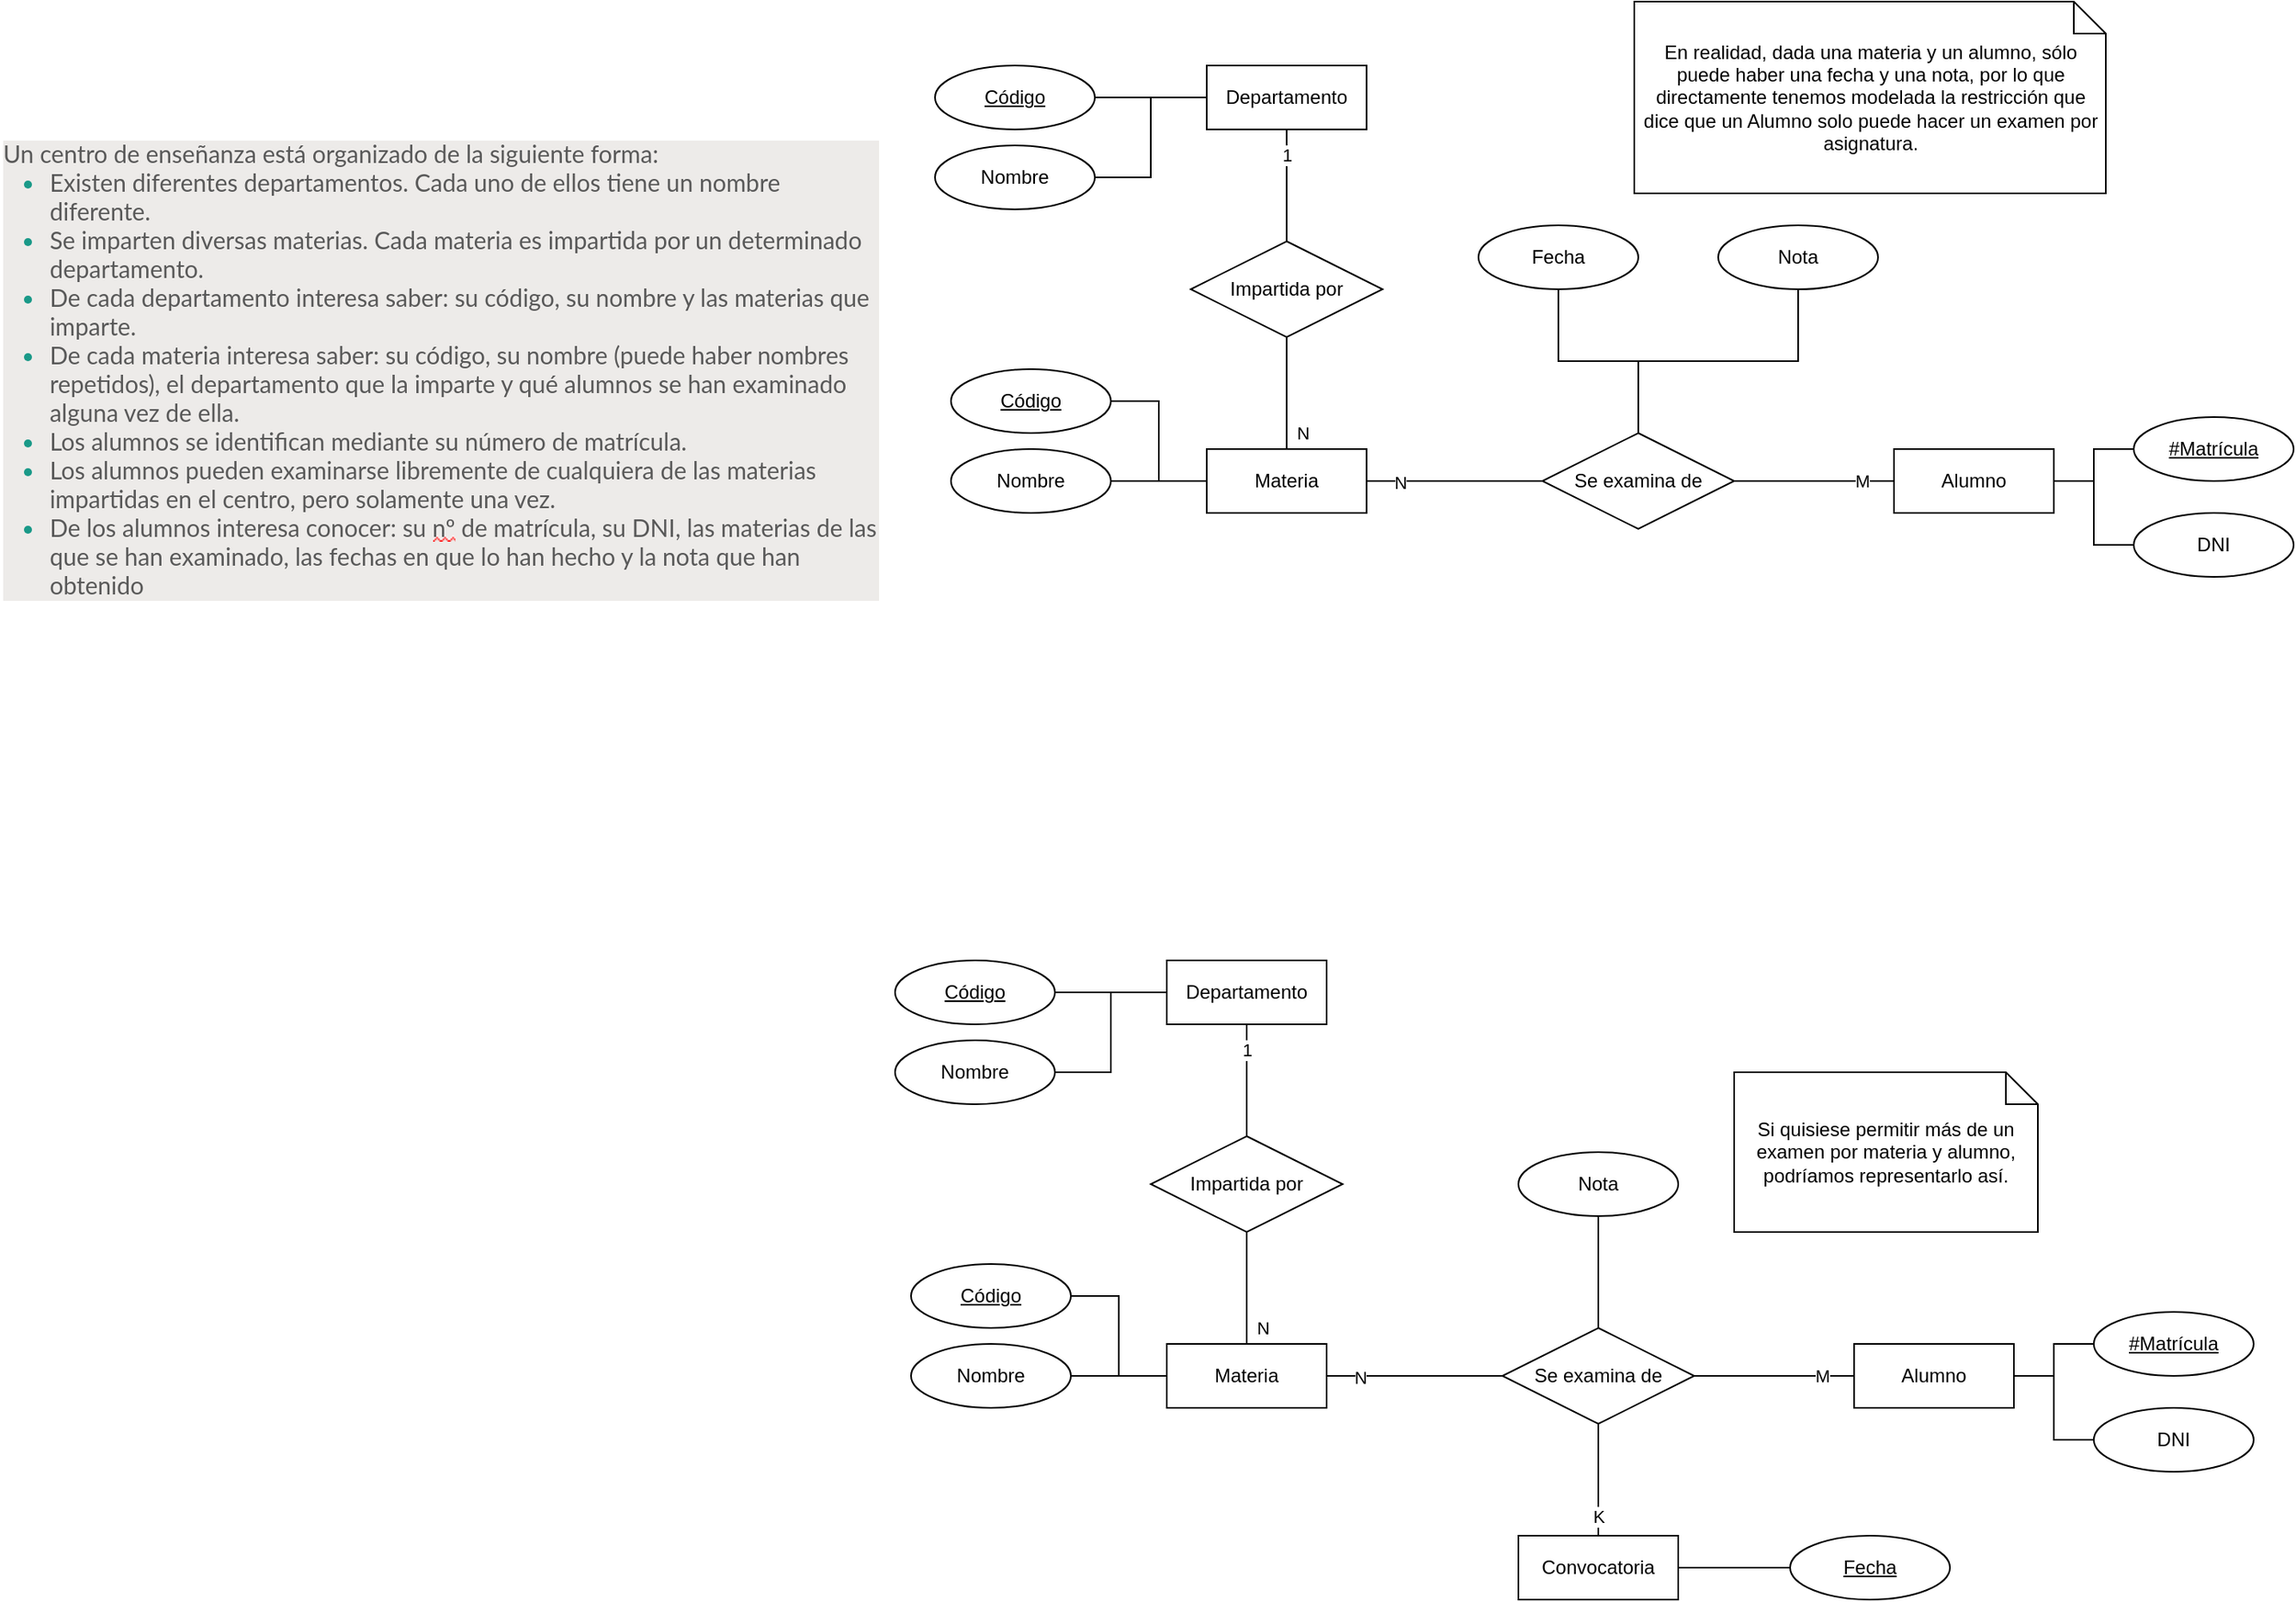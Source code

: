 <mxfile version="15.5.4" type="github" pages="4">
  <diagram id="R2lEEEUBdFMjLlhIrx00" name="Centro de enseñanza">
    <mxGraphModel dx="1102" dy="616" grid="1" gridSize="10" guides="1" tooltips="1" connect="1" arrows="1" fold="1" page="1" pageScale="1" pageWidth="1654" pageHeight="1169" math="0" shadow="0" extFonts="Permanent Marker^https://fonts.googleapis.com/css?family=Permanent+Marker">
      <root>
        <mxCell id="0" />
        <mxCell id="1" parent="0" />
        <mxCell id="DrNs6gQKJGRa-lBKC4WQ-2" value="&lt;div class=&quot;OutlineElement Ltr  BCX0 SCXP128183439&quot; style=&quot;margin: 0px ; padding: 0px ; overflow: visible ; cursor: text ; clear: both ; position: relative ; direction: ltr ; color: rgb(26 , 153 , 136) ; font-family: &amp;#34;arial&amp;#34; ; font-style: normal ; font-weight: 400 ; letter-spacing: normal ; text-align: left ; text-indent: 0px ; text-transform: none ; word-spacing: 0px ; background-color: rgb(237 , 235 , 233) ; font-size: 15px&quot;&gt;&lt;p class=&quot;Paragraph  BCX0 SCXP128183439&quot; lang=&quot;EN-US&quot; style=&quot;margin: 0px ; padding: 0px ; overflow-wrap: break-word ; font-weight: normal ; font-style: normal ; vertical-align: baseline ; background-color: transparent ; text-align: left ; text-indent: 0px&quot;&gt;&lt;font style=&quot;font-size: 15px&quot;&gt;&lt;span class=&quot;TextRun  BCX0 SCXP128183439&quot; lang=&quot;ES&quot; style=&quot;margin: 0px ; padding: 0px 0px 0.139px ; font-variant: normal ; color: rgb(89 , 89 , 89) ; font-weight: normal ; font-style: normal ; text-decoration: none ; font-family: &amp;#34;lato&amp;#34; , &amp;#34;lato_embeddedfont&amp;#34; , &amp;#34;lato_msfontservice&amp;#34; , sans-serif ; letter-spacing: 0px ; line-height: 14px ; vertical-align: 0.139px&quot;&gt;&lt;span class=&quot;NormalTextRun  BCX0 SCXP128183439&quot; style=&quot;margin: 0px ; padding: 0px ; vertical-align: -0.139px ; line-height: 0px ; position: relative&quot;&gt;Un centro de enseñanza está organizado de la siguiente forma:&lt;/span&gt;&lt;/span&gt;&lt;span class=&quot;EOP  BCX0 SCXP128183439&quot; style=&quot;margin: 0px ; padding: 0px ; line-height: 0px ; font-family: &amp;#34;lato&amp;#34; , &amp;#34;lato_embeddedfont&amp;#34; , &amp;#34;lato_msfontservice&amp;#34; , sans-serif&quot;&gt;​&lt;/span&gt;&lt;/font&gt;&lt;/p&gt;&lt;/div&gt;&lt;ul class=&quot;BulletListStyle1  BCX0 SCXP128183439&quot; style=&quot;margin: 0px ; padding: 0px ; overflow: visible ; cursor: text ; list-style-type: disc ; font-family: &amp;#34;verdana&amp;#34; ; color: rgb(26 , 153 , 136) ; font-style: normal ; font-weight: 400 ; letter-spacing: normal ; text-align: left ; text-indent: 0px ; text-transform: none ; word-spacing: 0px ; background-color: rgb(237 , 235 , 233) ; font-size: 15px&quot;&gt;&lt;li class=&quot;OutlineElement Ltr  BCX0 SCXP128183439&quot; style=&quot;margin: 0px 0px 0px 29.091px ; padding: 0px ; overflow: visible ; cursor: text ; clear: both ; position: relative ; direction: ltr ; vertical-align: baseline ; font-family: &amp;#34;arial&amp;#34;&quot;&gt;&lt;p class=&quot;Paragraph  BCX0 SCXP128183439&quot; lang=&quot;EN-US&quot; style=&quot;margin: 0px ; padding: 0px ; overflow-wrap: break-word ; font-weight: normal ; font-style: normal ; vertical-align: baseline ; background-color: transparent ; text-align: left ; text-indent: 0px&quot;&gt;&lt;font style=&quot;font-size: 15px&quot;&gt;&lt;span class=&quot;TextRun  BCX0 SCXP128183439&quot; lang=&quot;ES&quot; style=&quot;margin: 0px ; padding: 0px 0px 0.139px ; font-variant: normal ; color: rgb(89 , 89 , 89) ; font-weight: normal ; font-style: normal ; text-decoration: none ; font-family: &amp;#34;lato&amp;#34; , &amp;#34;lato_embeddedfont&amp;#34; , &amp;#34;lato_msfontservice&amp;#34; , sans-serif ; letter-spacing: 0px ; line-height: 14px ; vertical-align: 0.139px&quot;&gt;&lt;span class=&quot;NormalTextRun  BCX0 SCXP128183439&quot; style=&quot;margin: 0px ; padding: 0px ; vertical-align: -0.139px ; line-height: 0px ; position: relative&quot;&gt;Existen diferentes departamentos. Cada uno de ellos tiene un nombre diferente.&lt;/span&gt;&lt;/span&gt;&lt;span class=&quot;EOP  BCX0 SCXP128183439&quot; style=&quot;margin: 0px ; padding: 0px ; line-height: 0px ; font-family: &amp;#34;lato&amp;#34; , &amp;#34;lato_embeddedfont&amp;#34; , &amp;#34;lato_msfontservice&amp;#34; , sans-serif&quot;&gt;​&lt;/span&gt;&lt;/font&gt;&lt;/p&gt;&lt;/li&gt;&lt;li class=&quot;OutlineElement Ltr  BCX0 SCXP128183439&quot; style=&quot;margin: 0px 0px 0px 29.091px ; padding: 0px ; overflow: visible ; cursor: text ; clear: both ; position: relative ; direction: ltr ; vertical-align: baseline ; font-family: &amp;#34;arial&amp;#34;&quot;&gt;&lt;p class=&quot;Paragraph  BCX0 SCXP128183439&quot; lang=&quot;EN-US&quot; style=&quot;margin: 0px ; padding: 0px ; overflow-wrap: break-word ; font-weight: normal ; font-style: normal ; vertical-align: baseline ; background-color: transparent ; text-align: left ; text-indent: 0px&quot;&gt;&lt;font style=&quot;font-size: 15px&quot;&gt;&lt;span class=&quot;TextRun  BCX0 SCXP128183439&quot; lang=&quot;ES&quot; style=&quot;margin: 0px ; padding: 0px 0px 0.139px ; font-variant: normal ; color: rgb(89 , 89 , 89) ; font-weight: normal ; font-style: normal ; text-decoration: none ; font-family: &amp;#34;lato&amp;#34; , &amp;#34;lato_embeddedfont&amp;#34; , &amp;#34;lato_msfontservice&amp;#34; , sans-serif ; letter-spacing: 0px ; line-height: 14px ; vertical-align: 0.139px&quot;&gt;&lt;span class=&quot;NormalTextRun  BCX0 SCXP128183439&quot; style=&quot;margin: 0px ; padding: 0px ; vertical-align: -0.139px ; line-height: 0px ; position: relative&quot;&gt;Se imparten diversas materias. Cada materia es impartida por un determinado departamento.&lt;/span&gt;&lt;/span&gt;&lt;span class=&quot;EOP  BCX0 SCXP128183439&quot; style=&quot;margin: 0px ; padding: 0px ; line-height: 0px ; font-family: &amp;#34;lato&amp;#34; , &amp;#34;lato_embeddedfont&amp;#34; , &amp;#34;lato_msfontservice&amp;#34; , sans-serif&quot;&gt;​&lt;/span&gt;&lt;/font&gt;&lt;/p&gt;&lt;/li&gt;&lt;li class=&quot;OutlineElement Ltr  BCX0 SCXP128183439&quot; style=&quot;margin: 0px 0px 0px 29.091px ; padding: 0px ; overflow: visible ; cursor: text ; clear: both ; position: relative ; direction: ltr ; vertical-align: baseline ; font-family: &amp;#34;arial&amp;#34;&quot;&gt;&lt;p class=&quot;Paragraph  BCX0 SCXP128183439&quot; lang=&quot;EN-US&quot; style=&quot;margin: 0px ; padding: 0px ; overflow-wrap: break-word ; font-weight: normal ; font-style: normal ; vertical-align: baseline ; background-color: transparent ; text-align: left ; text-indent: 0px&quot;&gt;&lt;font style=&quot;font-size: 15px&quot;&gt;&lt;span class=&quot;TextRun  BCX0 SCXP128183439&quot; lang=&quot;ES&quot; style=&quot;margin: 0px ; padding: 0px 0px 0.139px ; font-variant: normal ; color: rgb(89 , 89 , 89) ; font-weight: normal ; font-style: normal ; text-decoration: none ; font-family: &amp;#34;lato&amp;#34; , &amp;#34;lato_embeddedfont&amp;#34; , &amp;#34;lato_msfontservice&amp;#34; , sans-serif ; letter-spacing: 0px ; line-height: 14px ; vertical-align: 0.139px&quot;&gt;&lt;span class=&quot;NormalTextRun  BCX0 SCXP128183439&quot; style=&quot;margin: 0px ; padding: 0px ; vertical-align: -0.139px ; line-height: 0px ; position: relative&quot;&gt;De cada departamento interesa saber: su código, su nombre y las materias que imparte.&lt;/span&gt;&lt;/span&gt;&lt;span class=&quot;EOP  BCX0 SCXP128183439&quot; style=&quot;margin: 0px ; padding: 0px ; line-height: 0px ; font-family: &amp;#34;lato&amp;#34; , &amp;#34;lato_embeddedfont&amp;#34; , &amp;#34;lato_msfontservice&amp;#34; , sans-serif&quot;&gt;​&lt;/span&gt;&lt;/font&gt;&lt;/p&gt;&lt;/li&gt;&lt;li class=&quot;OutlineElement Ltr  BCX0 SCXP128183439&quot; style=&quot;margin: 0px 0px 0px 29.091px ; padding: 0px ; overflow: visible ; cursor: text ; clear: both ; position: relative ; direction: ltr ; vertical-align: baseline ; font-family: &amp;#34;arial&amp;#34;&quot;&gt;&lt;p class=&quot;Paragraph  BCX0 SCXP128183439&quot; lang=&quot;EN-US&quot; style=&quot;margin: 0px ; padding: 0px ; overflow-wrap: break-word ; font-weight: normal ; font-style: normal ; vertical-align: baseline ; background-color: transparent ; text-align: left ; text-indent: 0px&quot;&gt;&lt;font style=&quot;font-size: 15px&quot;&gt;&lt;span class=&quot;TextRun  BCX0 SCXP128183439&quot; lang=&quot;ES&quot; style=&quot;margin: 0px ; padding: 0px 0px 0.139px ; font-variant: normal ; color: rgb(89 , 89 , 89) ; font-weight: normal ; font-style: normal ; text-decoration: none ; font-family: &amp;#34;lato&amp;#34; , &amp;#34;lato_embeddedfont&amp;#34; , &amp;#34;lato_msfontservice&amp;#34; , sans-serif ; letter-spacing: 0px ; line-height: 14px ; vertical-align: 0.139px&quot;&gt;&lt;span class=&quot;NormalTextRun  BCX0 SCXP128183439&quot; style=&quot;margin: 0px ; padding: 0px ; vertical-align: -0.139px ; line-height: 0px ; position: relative&quot;&gt;De cada materia interesa saber: su código, su nombre (puede haber nombres repetidos), el&lt;span&gt;&amp;nbsp;&lt;/span&gt;&lt;/span&gt;&lt;/span&gt;&lt;span class=&quot;TextRun  BCX0 SCXP128183439&quot; lang=&quot;ES&quot; style=&quot;margin: 0px ; padding: 0px 0px 0.139px ; font-variant: normal ; color: rgb(89 , 89 , 89) ; font-weight: normal ; font-style: normal ; text-decoration: none ; font-family: &amp;#34;lato&amp;#34; , &amp;#34;lato_embeddedfont&amp;#34; , &amp;#34;lato_msfontservice&amp;#34; , sans-serif ; letter-spacing: 0px ; line-height: 14px ; vertical-align: 0.139px&quot;&gt;&lt;span class=&quot;NormalTextRun  BCX0 SCXP128183439&quot; style=&quot;margin: 0px ; padding: 0px ; vertical-align: -0.139px ; line-height: 0px ; position: relative&quot;&gt;departamento que la imparte y qué alumnos se han examinado alguna vez de ella.&lt;/span&gt;&lt;/span&gt;&lt;span class=&quot;EOP  BCX0 SCXP128183439&quot; style=&quot;margin: 0px ; padding: 0px ; line-height: 0px ; font-family: &amp;#34;lato&amp;#34; , &amp;#34;lato_embeddedfont&amp;#34; , &amp;#34;lato_msfontservice&amp;#34; , sans-serif&quot;&gt;​&lt;/span&gt;&lt;/font&gt;&lt;/p&gt;&lt;/li&gt;&lt;li class=&quot;OutlineElement Ltr  BCX0 SCXP128183439&quot; style=&quot;margin: 0px 0px 0px 29.091px ; padding: 0px ; overflow: visible ; cursor: text ; clear: both ; position: relative ; direction: ltr ; vertical-align: baseline ; font-family: &amp;#34;arial&amp;#34;&quot;&gt;&lt;p class=&quot;Paragraph  BCX0 SCXP128183439&quot; lang=&quot;EN-US&quot; style=&quot;margin: 0px ; padding: 0px ; overflow-wrap: break-word ; font-weight: normal ; font-style: normal ; vertical-align: baseline ; background-color: transparent ; text-align: left ; text-indent: 0px&quot;&gt;&lt;font style=&quot;font-size: 15px&quot;&gt;&lt;span class=&quot;TextRun  BCX0 SCXP128183439&quot; lang=&quot;ES&quot; style=&quot;margin: 0px ; padding: 0px 0px 0.139px ; font-variant: normal ; color: rgb(89 , 89 , 89) ; font-weight: normal ; font-style: normal ; text-decoration: none ; font-family: &amp;#34;lato&amp;#34; , &amp;#34;lato_embeddedfont&amp;#34; , &amp;#34;lato_msfontservice&amp;#34; , sans-serif ; letter-spacing: 0px ; line-height: 14px ; vertical-align: 0.139px&quot;&gt;&lt;span class=&quot;NormalTextRun  BCX0 SCXP128183439&quot; style=&quot;margin: 0px ; padding: 0px ; vertical-align: -0.139px ; line-height: 0px ; position: relative&quot;&gt;Los alumnos se identifican mediante su número de matrícula.&lt;/span&gt;&lt;/span&gt;&lt;span class=&quot;EOP  BCX0 SCXP128183439&quot; style=&quot;margin: 0px ; padding: 0px ; line-height: 0px ; font-family: &amp;#34;lato&amp;#34; , &amp;#34;lato_embeddedfont&amp;#34; , &amp;#34;lato_msfontservice&amp;#34; , sans-serif&quot;&gt;​&lt;/span&gt;&lt;/font&gt;&lt;/p&gt;&lt;/li&gt;&lt;li class=&quot;OutlineElement Ltr  BCX0 SCXP128183439&quot; style=&quot;margin: 0px 0px 0px 29.091px ; padding: 0px ; overflow: visible ; cursor: text ; clear: both ; position: relative ; direction: ltr ; vertical-align: baseline ; font-family: &amp;#34;arial&amp;#34;&quot;&gt;&lt;p class=&quot;Paragraph  BCX0 SCXP128183439&quot; lang=&quot;EN-US&quot; style=&quot;margin: 0px ; padding: 0px ; overflow-wrap: break-word ; font-weight: normal ; font-style: normal ; vertical-align: baseline ; background-color: transparent ; text-align: left ; text-indent: 0px&quot;&gt;&lt;font style=&quot;font-size: 15px&quot;&gt;&lt;span class=&quot;TextRun  BCX0 SCXP128183439&quot; lang=&quot;ES&quot; style=&quot;margin: 0px ; padding: 0px 0px 0.139px ; font-variant: normal ; color: rgb(89 , 89 , 89) ; font-weight: normal ; font-style: normal ; text-decoration: none ; font-family: &amp;#34;lato&amp;#34; , &amp;#34;lato_embeddedfont&amp;#34; , &amp;#34;lato_msfontservice&amp;#34; , sans-serif ; letter-spacing: 0px ; line-height: 14px ; vertical-align: 0.139px&quot;&gt;&lt;span class=&quot;NormalTextRun  BCX0 SCXP128183439&quot; style=&quot;margin: 0px ; padding: 0px ; vertical-align: -0.139px ; line-height: 0px ; position: relative&quot;&gt;Los alumnos pueden examinarse libremente de cualquiera de las materias impartidas en el&lt;span&gt;&amp;nbsp;&lt;/span&gt;&lt;/span&gt;&lt;/span&gt;&lt;span class=&quot;TextRun  BCX0 SCXP128183439&quot; lang=&quot;ES&quot; style=&quot;margin: 0px ; padding: 0px 0px 0.139px ; font-variant: normal ; color: rgb(89 , 89 , 89) ; font-weight: normal ; font-style: normal ; text-decoration: none ; font-family: &amp;#34;lato&amp;#34; , &amp;#34;lato_embeddedfont&amp;#34; , &amp;#34;lato_msfontservice&amp;#34; , sans-serif ; letter-spacing: 0px ; line-height: 14px ; vertical-align: 0.139px&quot;&gt;&lt;span class=&quot;NormalTextRun  BCX0 SCXP128183439&quot; style=&quot;margin: 0px ; padding: 0px ; vertical-align: -0.139px ; line-height: 0px ; position: relative&quot;&gt;centro, pero solamente una vez.&lt;/span&gt;&lt;/span&gt;&lt;span class=&quot;EOP  BCX0 SCXP128183439&quot; style=&quot;margin: 0px ; padding: 0px ; line-height: 0px ; font-family: &amp;#34;lato&amp;#34; , &amp;#34;lato_embeddedfont&amp;#34; , &amp;#34;lato_msfontservice&amp;#34; , sans-serif&quot;&gt;​&lt;/span&gt;&lt;/font&gt;&lt;/p&gt;&lt;/li&gt;&lt;li class=&quot;OutlineElement Ltr  BCX0 SCXP128183439&quot; style=&quot;margin: 0px 0px 0px 29.091px ; padding: 0px ; overflow: visible ; cursor: text ; clear: both ; position: relative ; direction: ltr ; vertical-align: baseline ; font-family: &amp;#34;arial&amp;#34;&quot;&gt;&lt;p class=&quot;Paragraph  BCX0 SCXP128183439&quot; lang=&quot;EN-US&quot; style=&quot;margin: 0px ; padding: 0px ; overflow-wrap: break-word ; font-weight: normal ; font-style: normal ; vertical-align: baseline ; background-color: transparent ; text-align: left ; text-indent: 0px&quot;&gt;&lt;font style=&quot;font-size: 15px&quot;&gt;&lt;span class=&quot;TextRun  BCX0 SCXP128183439&quot; lang=&quot;ES&quot; style=&quot;margin: 0px ; padding: 0px 0px 0.139px ; font-variant: normal ; color: rgb(89 , 89 , 89) ; font-weight: normal ; font-style: normal ; text-decoration: none ; font-family: &amp;#34;lato&amp;#34; , &amp;#34;lato_embeddedfont&amp;#34; , &amp;#34;lato_msfontservice&amp;#34; , sans-serif ; letter-spacing: 0px ; line-height: 14px ; vertical-align: 0.139px&quot;&gt;&lt;span class=&quot;NormalTextRun  BCX0 SCXP128183439&quot; style=&quot;margin: 0px ; padding: 0px ; vertical-align: -0.139px ; line-height: 0px ; position: relative&quot;&gt;De los alumnos interesa conocer: su&lt;span&gt;&amp;nbsp;&lt;/span&gt;&lt;/span&gt;&lt;span class=&quot;SpellingError  BCX0 SCXP128183439&quot; style=&quot;margin: 0px ; padding: 0px ; background-repeat: repeat-x ; background-position: left bottom ; background-image: url(&amp;#34;data:image/gif;base64,R0lGODlhBQAEAJECAP////8AAAAAAAAAACH5BAEAAAIALAAAAAAFAAQAAAIIlGAXCCHrTCgAOw==&amp;#34;) ; border-bottom: 1px solid transparent ; vertical-align: -0.139px ; line-height: 0px ; position: relative&quot;&gt;nº&lt;/span&gt;&lt;span class=&quot;NormalTextRun  BCX0 SCXP128183439&quot; style=&quot;margin: 0px ; padding: 0px ; vertical-align: -0.139px ; line-height: 0px ; position: relative&quot;&gt;&lt;span&gt;&amp;nbsp;&lt;/span&gt;de matrícula, su DNI, las materias de las que se han&lt;span&gt;&amp;nbsp;&lt;/span&gt;&lt;/span&gt;&lt;/span&gt;&lt;span class=&quot;TextRun  BCX0 SCXP128183439&quot; lang=&quot;ES&quot; style=&quot;margin: 0px ; padding: 0px 0px 0.139px ; font-variant: normal ; color: rgb(89 , 89 , 89) ; font-weight: normal ; font-style: normal ; text-decoration: none ; font-family: &amp;#34;lato&amp;#34; , &amp;#34;lato_embeddedfont&amp;#34; , &amp;#34;lato_msfontservice&amp;#34; , sans-serif ; letter-spacing: 0px ; line-height: 14px ; vertical-align: 0.139px&quot;&gt;&lt;span class=&quot;NormalTextRun  BCX0 SCXP128183439&quot; style=&quot;margin: 0px ; padding: 0px ; vertical-align: -0.139px ; line-height: 0px ; position: relative&quot;&gt;examinado, las fechas en que lo han hecho y la nota que han obtenido&lt;/span&gt;&lt;/span&gt;&lt;span class=&quot;EOP  BCX0 SCXP128183439&quot; style=&quot;margin: 0px ; padding: 0px ; line-height: 0px ; font-family: &amp;#34;lato&amp;#34; , &amp;#34;lato_embeddedfont&amp;#34; , &amp;#34;lato_msfontservice&amp;#34; , sans-serif&quot;&gt;​&lt;/span&gt;&lt;/font&gt;&lt;/p&gt;&lt;/li&gt;&lt;/ul&gt;" style="text;whiteSpace=wrap;html=1;" vertex="1" parent="1">
          <mxGeometry x="40" y="90" width="550" height="290" as="geometry" />
        </mxCell>
        <mxCell id="DrNs6gQKJGRa-lBKC4WQ-6" style="edgeStyle=orthogonalEdgeStyle;rounded=0;orthogonalLoop=1;jettySize=auto;html=1;entryX=1;entryY=0.5;entryDx=0;entryDy=0;endArrow=none;endFill=0;" edge="1" parent="1" source="DrNs6gQKJGRa-lBKC4WQ-4" target="DrNs6gQKJGRa-lBKC4WQ-12">
          <mxGeometry relative="1" as="geometry">
            <mxPoint x="725" y="70" as="targetPoint" />
          </mxGeometry>
        </mxCell>
        <mxCell id="DrNs6gQKJGRa-lBKC4WQ-14" style="edgeStyle=orthogonalEdgeStyle;rounded=0;orthogonalLoop=1;jettySize=auto;html=1;entryX=1;entryY=0.5;entryDx=0;entryDy=0;endArrow=none;endFill=0;" edge="1" parent="1" source="DrNs6gQKJGRa-lBKC4WQ-4" target="DrNs6gQKJGRa-lBKC4WQ-13">
          <mxGeometry relative="1" as="geometry" />
        </mxCell>
        <mxCell id="DrNs6gQKJGRa-lBKC4WQ-4" value="Departamento" style="whiteSpace=wrap;html=1;align=center;" vertex="1" parent="1">
          <mxGeometry x="795" y="50" width="100" height="40" as="geometry" />
        </mxCell>
        <mxCell id="DrNs6gQKJGRa-lBKC4WQ-18" style="edgeStyle=orthogonalEdgeStyle;rounded=0;orthogonalLoop=1;jettySize=auto;html=1;entryX=1;entryY=0.5;entryDx=0;entryDy=0;endArrow=none;endFill=0;" edge="1" parent="1" source="DrNs6gQKJGRa-lBKC4WQ-7" target="DrNs6gQKJGRa-lBKC4WQ-15">
          <mxGeometry relative="1" as="geometry" />
        </mxCell>
        <mxCell id="DrNs6gQKJGRa-lBKC4WQ-19" style="edgeStyle=orthogonalEdgeStyle;rounded=0;orthogonalLoop=1;jettySize=auto;html=1;entryX=1;entryY=0.5;entryDx=0;entryDy=0;endArrow=none;endFill=0;" edge="1" parent="1" source="DrNs6gQKJGRa-lBKC4WQ-7" target="DrNs6gQKJGRa-lBKC4WQ-16">
          <mxGeometry relative="1" as="geometry" />
        </mxCell>
        <mxCell id="DrNs6gQKJGRa-lBKC4WQ-7" value="Materia" style="whiteSpace=wrap;html=1;align=center;" vertex="1" parent="1">
          <mxGeometry x="795" y="290" width="100" height="40" as="geometry" />
        </mxCell>
        <mxCell id="DrNs6gQKJGRa-lBKC4WQ-9" style="edgeStyle=orthogonalEdgeStyle;rounded=0;orthogonalLoop=1;jettySize=auto;html=1;entryX=0.5;entryY=1;entryDx=0;entryDy=0;endArrow=none;endFill=0;" edge="1" parent="1" source="DrNs6gQKJGRa-lBKC4WQ-8" target="DrNs6gQKJGRa-lBKC4WQ-4">
          <mxGeometry relative="1" as="geometry" />
        </mxCell>
        <mxCell id="DrNs6gQKJGRa-lBKC4WQ-11" value="1" style="edgeLabel;html=1;align=center;verticalAlign=middle;resizable=0;points=[];" vertex="1" connectable="0" parent="DrNs6gQKJGRa-lBKC4WQ-9">
          <mxGeometry x="0.543" relative="1" as="geometry">
            <mxPoint as="offset" />
          </mxGeometry>
        </mxCell>
        <mxCell id="DrNs6gQKJGRa-lBKC4WQ-10" style="edgeStyle=orthogonalEdgeStyle;rounded=0;orthogonalLoop=1;jettySize=auto;html=1;entryX=0.5;entryY=0;entryDx=0;entryDy=0;endArrow=none;endFill=0;" edge="1" parent="1" source="DrNs6gQKJGRa-lBKC4WQ-8" target="DrNs6gQKJGRa-lBKC4WQ-7">
          <mxGeometry relative="1" as="geometry" />
        </mxCell>
        <mxCell id="DrNs6gQKJGRa-lBKC4WQ-17" value="N" style="edgeLabel;html=1;align=center;verticalAlign=middle;resizable=0;points=[];" vertex="1" connectable="0" parent="DrNs6gQKJGRa-lBKC4WQ-10">
          <mxGeometry x="0.486" y="2" relative="1" as="geometry">
            <mxPoint x="8" y="8" as="offset" />
          </mxGeometry>
        </mxCell>
        <mxCell id="DrNs6gQKJGRa-lBKC4WQ-8" value="Impartida por" style="shape=rhombus;perimeter=rhombusPerimeter;whiteSpace=wrap;html=1;align=center;" vertex="1" parent="1">
          <mxGeometry x="785" y="160" width="120" height="60" as="geometry" />
        </mxCell>
        <mxCell id="DrNs6gQKJGRa-lBKC4WQ-12" value="Código" style="ellipse;whiteSpace=wrap;html=1;align=center;fontStyle=4;" vertex="1" parent="1">
          <mxGeometry x="625" y="50" width="100" height="40" as="geometry" />
        </mxCell>
        <mxCell id="DrNs6gQKJGRa-lBKC4WQ-13" value="Nombre" style="ellipse;whiteSpace=wrap;html=1;align=center;" vertex="1" parent="1">
          <mxGeometry x="625" y="100" width="100" height="40" as="geometry" />
        </mxCell>
        <mxCell id="DrNs6gQKJGRa-lBKC4WQ-15" value="Código" style="ellipse;whiteSpace=wrap;html=1;align=center;fontStyle=4;" vertex="1" parent="1">
          <mxGeometry x="635" y="240" width="100" height="40" as="geometry" />
        </mxCell>
        <mxCell id="DrNs6gQKJGRa-lBKC4WQ-16" value="Nombre" style="ellipse;whiteSpace=wrap;html=1;align=center;" vertex="1" parent="1">
          <mxGeometry x="635" y="290" width="100" height="40" as="geometry" />
        </mxCell>
        <mxCell id="DrNs6gQKJGRa-lBKC4WQ-27" style="edgeStyle=orthogonalEdgeStyle;rounded=0;orthogonalLoop=1;jettySize=auto;html=1;entryX=0;entryY=0.5;entryDx=0;entryDy=0;endArrow=none;endFill=0;" edge="1" parent="1" source="DrNs6gQKJGRa-lBKC4WQ-21" target="DrNs6gQKJGRa-lBKC4WQ-25">
          <mxGeometry relative="1" as="geometry" />
        </mxCell>
        <mxCell id="DrNs6gQKJGRa-lBKC4WQ-28" style="edgeStyle=orthogonalEdgeStyle;rounded=0;orthogonalLoop=1;jettySize=auto;html=1;entryX=0;entryY=0.5;entryDx=0;entryDy=0;endArrow=none;endFill=0;" edge="1" parent="1" source="DrNs6gQKJGRa-lBKC4WQ-21" target="DrNs6gQKJGRa-lBKC4WQ-26">
          <mxGeometry relative="1" as="geometry" />
        </mxCell>
        <mxCell id="DrNs6gQKJGRa-lBKC4WQ-21" value="Alumno" style="whiteSpace=wrap;html=1;align=center;" vertex="1" parent="1">
          <mxGeometry x="1225" y="290" width="100" height="40" as="geometry" />
        </mxCell>
        <mxCell id="DrNs6gQKJGRa-lBKC4WQ-23" style="edgeStyle=orthogonalEdgeStyle;rounded=0;orthogonalLoop=1;jettySize=auto;html=1;entryX=0;entryY=0.5;entryDx=0;entryDy=0;endArrow=none;endFill=0;" edge="1" parent="1" source="DrNs6gQKJGRa-lBKC4WQ-22" target="DrNs6gQKJGRa-lBKC4WQ-21">
          <mxGeometry relative="1" as="geometry" />
        </mxCell>
        <mxCell id="DrNs6gQKJGRa-lBKC4WQ-30" value="M" style="edgeLabel;html=1;align=center;verticalAlign=middle;resizable=0;points=[];" vertex="1" connectable="0" parent="DrNs6gQKJGRa-lBKC4WQ-23">
          <mxGeometry x="0.833" relative="1" as="geometry">
            <mxPoint x="-12" as="offset" />
          </mxGeometry>
        </mxCell>
        <mxCell id="DrNs6gQKJGRa-lBKC4WQ-24" style="edgeStyle=orthogonalEdgeStyle;rounded=0;orthogonalLoop=1;jettySize=auto;html=1;entryX=1;entryY=0.5;entryDx=0;entryDy=0;endArrow=none;endFill=0;" edge="1" parent="1" source="DrNs6gQKJGRa-lBKC4WQ-22" target="DrNs6gQKJGRa-lBKC4WQ-7">
          <mxGeometry relative="1" as="geometry" />
        </mxCell>
        <mxCell id="DrNs6gQKJGRa-lBKC4WQ-29" value="N" style="edgeLabel;html=1;align=center;verticalAlign=middle;resizable=0;points=[];" vertex="1" connectable="0" parent="DrNs6gQKJGRa-lBKC4WQ-24">
          <mxGeometry x="0.618" y="1" relative="1" as="geometry">
            <mxPoint as="offset" />
          </mxGeometry>
        </mxCell>
        <mxCell id="DrNs6gQKJGRa-lBKC4WQ-22" value="Se examina de" style="shape=rhombus;perimeter=rhombusPerimeter;whiteSpace=wrap;html=1;align=center;" vertex="1" parent="1">
          <mxGeometry x="1005" y="280" width="120" height="60" as="geometry" />
        </mxCell>
        <mxCell id="DrNs6gQKJGRa-lBKC4WQ-25" value="#Matrícula" style="ellipse;whiteSpace=wrap;html=1;align=center;fontStyle=4;" vertex="1" parent="1">
          <mxGeometry x="1375" y="270" width="100" height="40" as="geometry" />
        </mxCell>
        <mxCell id="DrNs6gQKJGRa-lBKC4WQ-26" value="DNI" style="ellipse;whiteSpace=wrap;html=1;align=center;" vertex="1" parent="1">
          <mxGeometry x="1375" y="330" width="100" height="40" as="geometry" />
        </mxCell>
        <mxCell id="DrNs6gQKJGRa-lBKC4WQ-34" style="edgeStyle=orthogonalEdgeStyle;rounded=0;orthogonalLoop=1;jettySize=auto;html=1;entryX=0.5;entryY=0;entryDx=0;entryDy=0;endArrow=none;endFill=0;exitX=0.5;exitY=1;exitDx=0;exitDy=0;" edge="1" parent="1" source="DrNs6gQKJGRa-lBKC4WQ-31" target="DrNs6gQKJGRa-lBKC4WQ-22">
          <mxGeometry relative="1" as="geometry" />
        </mxCell>
        <mxCell id="DrNs6gQKJGRa-lBKC4WQ-31" value="Fecha" style="ellipse;whiteSpace=wrap;html=1;align=center;" vertex="1" parent="1">
          <mxGeometry x="965" y="150" width="100" height="40" as="geometry" />
        </mxCell>
        <mxCell id="DrNs6gQKJGRa-lBKC4WQ-35" style="edgeStyle=orthogonalEdgeStyle;rounded=0;orthogonalLoop=1;jettySize=auto;html=1;entryX=0.5;entryY=0;entryDx=0;entryDy=0;endArrow=none;endFill=0;" edge="1" parent="1" source="DrNs6gQKJGRa-lBKC4WQ-32" target="DrNs6gQKJGRa-lBKC4WQ-22">
          <mxGeometry relative="1" as="geometry" />
        </mxCell>
        <mxCell id="DrNs6gQKJGRa-lBKC4WQ-32" value="Nota" style="ellipse;whiteSpace=wrap;html=1;align=center;" vertex="1" parent="1">
          <mxGeometry x="1115" y="150" width="100" height="40" as="geometry" />
        </mxCell>
        <mxCell id="DrNs6gQKJGRa-lBKC4WQ-36" value="En realidad, dada una materia y un alumno, sólo puede haber una fecha y una nota, por lo que directamente tenemos modelada la restricción que dice que un Alumno solo puede hacer un examen por asignatura." style="shape=note;size=20;whiteSpace=wrap;html=1;" vertex="1" parent="1">
          <mxGeometry x="1062.5" y="10" width="295" height="120" as="geometry" />
        </mxCell>
        <mxCell id="DrNs6gQKJGRa-lBKC4WQ-73" style="edgeStyle=orthogonalEdgeStyle;rounded=0;orthogonalLoop=1;jettySize=auto;html=1;entryX=1;entryY=0.5;entryDx=0;entryDy=0;endArrow=none;endFill=0;" edge="1" parent="1" source="DrNs6gQKJGRa-lBKC4WQ-75" target="DrNs6gQKJGRa-lBKC4WQ-84">
          <mxGeometry relative="1" as="geometry">
            <mxPoint x="700" y="630" as="targetPoint" />
          </mxGeometry>
        </mxCell>
        <mxCell id="DrNs6gQKJGRa-lBKC4WQ-74" style="edgeStyle=orthogonalEdgeStyle;rounded=0;orthogonalLoop=1;jettySize=auto;html=1;entryX=1;entryY=0.5;entryDx=0;entryDy=0;endArrow=none;endFill=0;" edge="1" parent="1" source="DrNs6gQKJGRa-lBKC4WQ-75" target="DrNs6gQKJGRa-lBKC4WQ-85">
          <mxGeometry relative="1" as="geometry" />
        </mxCell>
        <mxCell id="DrNs6gQKJGRa-lBKC4WQ-75" value="Departamento" style="whiteSpace=wrap;html=1;align=center;" vertex="1" parent="1">
          <mxGeometry x="770" y="610" width="100" height="40" as="geometry" />
        </mxCell>
        <mxCell id="DrNs6gQKJGRa-lBKC4WQ-76" style="edgeStyle=orthogonalEdgeStyle;rounded=0;orthogonalLoop=1;jettySize=auto;html=1;entryX=1;entryY=0.5;entryDx=0;entryDy=0;endArrow=none;endFill=0;" edge="1" parent="1" source="DrNs6gQKJGRa-lBKC4WQ-78" target="DrNs6gQKJGRa-lBKC4WQ-86">
          <mxGeometry relative="1" as="geometry" />
        </mxCell>
        <mxCell id="DrNs6gQKJGRa-lBKC4WQ-77" style="edgeStyle=orthogonalEdgeStyle;rounded=0;orthogonalLoop=1;jettySize=auto;html=1;entryX=1;entryY=0.5;entryDx=0;entryDy=0;endArrow=none;endFill=0;" edge="1" parent="1" source="DrNs6gQKJGRa-lBKC4WQ-78" target="DrNs6gQKJGRa-lBKC4WQ-87">
          <mxGeometry relative="1" as="geometry" />
        </mxCell>
        <mxCell id="DrNs6gQKJGRa-lBKC4WQ-78" value="Materia" style="whiteSpace=wrap;html=1;align=center;" vertex="1" parent="1">
          <mxGeometry x="770" y="850" width="100" height="40" as="geometry" />
        </mxCell>
        <mxCell id="DrNs6gQKJGRa-lBKC4WQ-79" style="edgeStyle=orthogonalEdgeStyle;rounded=0;orthogonalLoop=1;jettySize=auto;html=1;entryX=0.5;entryY=1;entryDx=0;entryDy=0;endArrow=none;endFill=0;" edge="1" parent="1" source="DrNs6gQKJGRa-lBKC4WQ-83" target="DrNs6gQKJGRa-lBKC4WQ-75">
          <mxGeometry relative="1" as="geometry" />
        </mxCell>
        <mxCell id="DrNs6gQKJGRa-lBKC4WQ-80" value="1" style="edgeLabel;html=1;align=center;verticalAlign=middle;resizable=0;points=[];" vertex="1" connectable="0" parent="DrNs6gQKJGRa-lBKC4WQ-79">
          <mxGeometry x="0.543" relative="1" as="geometry">
            <mxPoint as="offset" />
          </mxGeometry>
        </mxCell>
        <mxCell id="DrNs6gQKJGRa-lBKC4WQ-81" style="edgeStyle=orthogonalEdgeStyle;rounded=0;orthogonalLoop=1;jettySize=auto;html=1;entryX=0.5;entryY=0;entryDx=0;entryDy=0;endArrow=none;endFill=0;" edge="1" parent="1" source="DrNs6gQKJGRa-lBKC4WQ-83" target="DrNs6gQKJGRa-lBKC4WQ-78">
          <mxGeometry relative="1" as="geometry" />
        </mxCell>
        <mxCell id="DrNs6gQKJGRa-lBKC4WQ-82" value="N" style="edgeLabel;html=1;align=center;verticalAlign=middle;resizable=0;points=[];" vertex="1" connectable="0" parent="DrNs6gQKJGRa-lBKC4WQ-81">
          <mxGeometry x="0.486" y="2" relative="1" as="geometry">
            <mxPoint x="8" y="8" as="offset" />
          </mxGeometry>
        </mxCell>
        <mxCell id="DrNs6gQKJGRa-lBKC4WQ-83" value="Impartida por" style="shape=rhombus;perimeter=rhombusPerimeter;whiteSpace=wrap;html=1;align=center;" vertex="1" parent="1">
          <mxGeometry x="760" y="720" width="120" height="60" as="geometry" />
        </mxCell>
        <mxCell id="DrNs6gQKJGRa-lBKC4WQ-84" value="Código" style="ellipse;whiteSpace=wrap;html=1;align=center;fontStyle=4;" vertex="1" parent="1">
          <mxGeometry x="600" y="610" width="100" height="40" as="geometry" />
        </mxCell>
        <mxCell id="DrNs6gQKJGRa-lBKC4WQ-85" value="Nombre" style="ellipse;whiteSpace=wrap;html=1;align=center;" vertex="1" parent="1">
          <mxGeometry x="600" y="660" width="100" height="40" as="geometry" />
        </mxCell>
        <mxCell id="DrNs6gQKJGRa-lBKC4WQ-86" value="Código" style="ellipse;whiteSpace=wrap;html=1;align=center;fontStyle=4;" vertex="1" parent="1">
          <mxGeometry x="610" y="800" width="100" height="40" as="geometry" />
        </mxCell>
        <mxCell id="DrNs6gQKJGRa-lBKC4WQ-87" value="Nombre" style="ellipse;whiteSpace=wrap;html=1;align=center;" vertex="1" parent="1">
          <mxGeometry x="610" y="850" width="100" height="40" as="geometry" />
        </mxCell>
        <mxCell id="DrNs6gQKJGRa-lBKC4WQ-88" style="edgeStyle=orthogonalEdgeStyle;rounded=0;orthogonalLoop=1;jettySize=auto;html=1;entryX=0;entryY=0.5;entryDx=0;entryDy=0;endArrow=none;endFill=0;" edge="1" parent="1" source="DrNs6gQKJGRa-lBKC4WQ-90" target="DrNs6gQKJGRa-lBKC4WQ-96">
          <mxGeometry relative="1" as="geometry" />
        </mxCell>
        <mxCell id="DrNs6gQKJGRa-lBKC4WQ-89" style="edgeStyle=orthogonalEdgeStyle;rounded=0;orthogonalLoop=1;jettySize=auto;html=1;entryX=0;entryY=0.5;entryDx=0;entryDy=0;endArrow=none;endFill=0;" edge="1" parent="1" source="DrNs6gQKJGRa-lBKC4WQ-90" target="DrNs6gQKJGRa-lBKC4WQ-97">
          <mxGeometry relative="1" as="geometry" />
        </mxCell>
        <mxCell id="DrNs6gQKJGRa-lBKC4WQ-90" value="Alumno" style="whiteSpace=wrap;html=1;align=center;" vertex="1" parent="1">
          <mxGeometry x="1200" y="850" width="100" height="40" as="geometry" />
        </mxCell>
        <mxCell id="DrNs6gQKJGRa-lBKC4WQ-91" style="edgeStyle=orthogonalEdgeStyle;rounded=0;orthogonalLoop=1;jettySize=auto;html=1;entryX=0;entryY=0.5;entryDx=0;entryDy=0;endArrow=none;endFill=0;" edge="1" parent="1" source="DrNs6gQKJGRa-lBKC4WQ-95" target="DrNs6gQKJGRa-lBKC4WQ-90">
          <mxGeometry relative="1" as="geometry" />
        </mxCell>
        <mxCell id="DrNs6gQKJGRa-lBKC4WQ-92" value="M" style="edgeLabel;html=1;align=center;verticalAlign=middle;resizable=0;points=[];" vertex="1" connectable="0" parent="DrNs6gQKJGRa-lBKC4WQ-91">
          <mxGeometry x="0.833" relative="1" as="geometry">
            <mxPoint x="-12" as="offset" />
          </mxGeometry>
        </mxCell>
        <mxCell id="DrNs6gQKJGRa-lBKC4WQ-93" style="edgeStyle=orthogonalEdgeStyle;rounded=0;orthogonalLoop=1;jettySize=auto;html=1;entryX=1;entryY=0.5;entryDx=0;entryDy=0;endArrow=none;endFill=0;" edge="1" parent="1" source="DrNs6gQKJGRa-lBKC4WQ-95" target="DrNs6gQKJGRa-lBKC4WQ-78">
          <mxGeometry relative="1" as="geometry" />
        </mxCell>
        <mxCell id="DrNs6gQKJGRa-lBKC4WQ-94" value="N" style="edgeLabel;html=1;align=center;verticalAlign=middle;resizable=0;points=[];" vertex="1" connectable="0" parent="DrNs6gQKJGRa-lBKC4WQ-93">
          <mxGeometry x="0.618" y="1" relative="1" as="geometry">
            <mxPoint as="offset" />
          </mxGeometry>
        </mxCell>
        <mxCell id="DrNs6gQKJGRa-lBKC4WQ-95" value="Se examina de" style="shape=rhombus;perimeter=rhombusPerimeter;whiteSpace=wrap;html=1;align=center;" vertex="1" parent="1">
          <mxGeometry x="980" y="840" width="120" height="60" as="geometry" />
        </mxCell>
        <mxCell id="DrNs6gQKJGRa-lBKC4WQ-96" value="#Matrícula" style="ellipse;whiteSpace=wrap;html=1;align=center;fontStyle=4;" vertex="1" parent="1">
          <mxGeometry x="1350" y="830" width="100" height="40" as="geometry" />
        </mxCell>
        <mxCell id="DrNs6gQKJGRa-lBKC4WQ-97" value="DNI" style="ellipse;whiteSpace=wrap;html=1;align=center;" vertex="1" parent="1">
          <mxGeometry x="1350" y="890" width="100" height="40" as="geometry" />
        </mxCell>
        <mxCell id="DrNs6gQKJGRa-lBKC4WQ-98" style="edgeStyle=orthogonalEdgeStyle;rounded=0;orthogonalLoop=1;jettySize=auto;html=1;entryX=1;entryY=0.5;entryDx=0;entryDy=0;endArrow=none;endFill=0;exitX=0;exitY=0.5;exitDx=0;exitDy=0;" edge="1" parent="1" source="DrNs6gQKJGRa-lBKC4WQ-99" target="DrNs6gQKJGRa-lBKC4WQ-104">
          <mxGeometry relative="1" as="geometry" />
        </mxCell>
        <mxCell id="DrNs6gQKJGRa-lBKC4WQ-99" value="&lt;u&gt;Fecha&lt;/u&gt;" style="ellipse;whiteSpace=wrap;html=1;align=center;" vertex="1" parent="1">
          <mxGeometry x="1160" y="970" width="100" height="40" as="geometry" />
        </mxCell>
        <mxCell id="DrNs6gQKJGRa-lBKC4WQ-100" style="edgeStyle=orthogonalEdgeStyle;rounded=0;orthogonalLoop=1;jettySize=auto;html=1;entryX=0.5;entryY=0;entryDx=0;entryDy=0;endArrow=none;endFill=0;" edge="1" parent="1" source="DrNs6gQKJGRa-lBKC4WQ-101" target="DrNs6gQKJGRa-lBKC4WQ-95">
          <mxGeometry relative="1" as="geometry" />
        </mxCell>
        <mxCell id="DrNs6gQKJGRa-lBKC4WQ-101" value="Nota" style="ellipse;whiteSpace=wrap;html=1;align=center;" vertex="1" parent="1">
          <mxGeometry x="990" y="730" width="100" height="40" as="geometry" />
        </mxCell>
        <mxCell id="DrNs6gQKJGRa-lBKC4WQ-103" style="edgeStyle=orthogonalEdgeStyle;rounded=0;orthogonalLoop=1;jettySize=auto;html=1;entryX=0.5;entryY=1;entryDx=0;entryDy=0;endArrow=none;endFill=0;" edge="1" parent="1" source="DrNs6gQKJGRa-lBKC4WQ-104" target="DrNs6gQKJGRa-lBKC4WQ-95">
          <mxGeometry relative="1" as="geometry" />
        </mxCell>
        <mxCell id="DrNs6gQKJGRa-lBKC4WQ-105" value="K" style="edgeLabel;html=1;align=center;verticalAlign=middle;resizable=0;points=[];" vertex="1" connectable="0" parent="DrNs6gQKJGRa-lBKC4WQ-103">
          <mxGeometry x="-0.663" relative="1" as="geometry">
            <mxPoint as="offset" />
          </mxGeometry>
        </mxCell>
        <mxCell id="DrNs6gQKJGRa-lBKC4WQ-104" value="Convocatoria" style="whiteSpace=wrap;html=1;align=center;" vertex="1" parent="1">
          <mxGeometry x="990" y="970" width="100" height="40" as="geometry" />
        </mxCell>
        <mxCell id="-IySvoo5t2ru7e2nwCPP-1" value="Si quisiese permitir más de un examen por materia y alumno, podríamos representarlo así." style="shape=note;size=20;whiteSpace=wrap;html=1;" vertex="1" parent="1">
          <mxGeometry x="1125" y="680" width="190" height="100" as="geometry" />
        </mxCell>
      </root>
    </mxGraphModel>
  </diagram>
  <diagram id="Ol0YlQxkxunm7cmeJLUP" name="Liga">
    <mxGraphModel dx="1110" dy="762" grid="1" gridSize="10" guides="1" tooltips="1" connect="1" arrows="1" fold="1" page="1" pageScale="1" pageWidth="1654" pageHeight="1169" math="0" shadow="0">
      <root>
        <mxCell id="wRBg-BxqoeFvbNW3xeqN-0" />
        <mxCell id="wRBg-BxqoeFvbNW3xeqN-1" parent="wRBg-BxqoeFvbNW3xeqN-0" />
        <mxCell id="HsPPWdm9CMzUmvpTTi0z-0" value="&lt;b style=&quot;font-weight: normal&quot; id=&quot;docs-internal-guid-fbf29d79-7fff-2742-f2df-664df5cf4aa5&quot;&gt;&lt;p dir=&quot;ltr&quot; style=&quot;line-height: 1.38 ; margin-top: 0pt ; margin-bottom: 0pt&quot;&gt;&lt;span style=&quot;font-size: 13pt ; font-family: &amp;#34;lato&amp;#34; , sans-serif ; color: rgb(89 , 89 , 89) ; background-color: transparent ; font-weight: 400 ; font-style: normal ; font-variant: normal ; text-decoration: none ; vertical-align: baseline&quot;&gt;Se desea almacenar la información correspondiente a los equipos, entrenadores y jugadores de una liga de fútbol.&lt;/span&gt;&lt;/p&gt;&lt;ul style=&quot;margin-top: 0 ; margin-bottom: 0&quot;&gt;&lt;li dir=&quot;ltr&quot; style=&quot;list-style-type: disc ; font-size: 13pt ; font-family: &amp;#34;lato&amp;#34; , sans-serif ; color: rgb(89 , 89 , 89) ; background-color: transparent ; font-weight: 400 ; font-style: normal ; font-variant: normal ; text-decoration: none ; vertical-align: baseline&quot;&gt;&lt;p dir=&quot;ltr&quot; style=&quot;line-height: 1.38 ; margin-top: 0pt ; margin-bottom: 0pt&quot;&gt;&lt;span style=&quot;font-size: 13pt ; font-family: &amp;#34;lato&amp;#34; , sans-serif ; color: rgb(89 , 89 , 89) ; background-color: transparent ; font-weight: 400 ; font-style: normal ; font-variant: normal ; text-decoration: none ; vertical-align: baseline&quot;&gt;De los equipos interesa saber: su código y nombre, el nombre del entrenador (cada equipo tiene un entrenador y solo uno), los jugadores que lo integran, el nº de socios y el nombre del campo.&lt;/span&gt;&lt;/p&gt;&lt;/li&gt;&lt;li dir=&quot;ltr&quot; style=&quot;list-style-type: disc ; font-size: 13pt ; font-family: &amp;#34;lato&amp;#34; , sans-serif ; color: rgb(89 , 89 , 89) ; background-color: transparent ; font-weight: 400 ; font-style: normal ; font-variant: normal ; text-decoration: none ; vertical-align: baseline&quot;&gt;&lt;p dir=&quot;ltr&quot; style=&quot;line-height: 1.38 ; margin-top: 0pt ; margin-bottom: 0pt&quot;&gt;&lt;span style=&quot;font-size: 13pt ; font-family: &amp;#34;lato&amp;#34; , sans-serif ; color: rgb(89 , 89 , 89) ; background-color: transparent ; font-weight: 400 ; font-style: normal ; font-variant: normal ; text-decoration: none ; vertical-align: baseline&quot;&gt;De los jugadores: su nº de pasaporte (*), el nombre, la nacionalidad, sueldo, la&amp;nbsp; prima por partido ganado, el equipo en el que juegan esta temporada, si son o no comunitarios y el equipo en el que jugaron la temporada anterior (sólo si es de esa misma liga).&lt;/span&gt;&lt;/p&gt;&lt;/li&gt;&lt;li dir=&quot;ltr&quot; style=&quot;list-style-type: disc ; font-size: 13pt ; font-family: &amp;#34;lato&amp;#34; , sans-serif ; color: rgb(89 , 89 , 89) ; background-color: transparent ; font-weight: 400 ; font-style: normal ; font-variant: normal ; text-decoration: none ; vertical-align: baseline&quot;&gt;&lt;p dir=&quot;ltr&quot; style=&quot;line-height: 1.38 ; margin-top: 0pt ; margin-bottom: 0pt&quot;&gt;&lt;span style=&quot;font-size: 13pt ; font-family: &amp;#34;lato&amp;#34; , sans-serif ; color: rgb(89 , 89 , 89) ; background-color: transparent ; font-weight: 400 ; font-style: normal ; font-variant: normal ; text-decoration: none ; vertical-align: baseline&quot;&gt;De los entrenadores: su nº de pasaporte (*), el nombre, la nacionalidad, equipo, sueldo y si son o no comunitarios.&lt;/span&gt;&lt;/p&gt;&lt;/li&gt;&lt;li dir=&quot;ltr&quot; style=&quot;list-style-type: disc ; font-size: 13pt ; font-family: &amp;#34;lato&amp;#34; , sans-serif ; color: rgb(89 , 89 , 89) ; background-color: transparent ; font-weight: 400 ; font-style: normal ; font-variant: normal ; text-decoration: none ; vertical-align: baseline&quot;&gt;&lt;p dir=&quot;ltr&quot; style=&quot;line-height: 1.38 ; margin-top: 0pt ; margin-bottom: 0pt&quot;&gt;&lt;span style=&quot;font-size: 13pt ; font-family: &amp;#34;lato&amp;#34; , sans-serif ; color: rgb(89 , 89 , 89) ; background-color: transparent ; font-weight: 400 ; font-style: normal ; font-variant: normal ; text-decoration: none ; vertical-align: baseline&quot;&gt;Un equipo paga la misma prima por partido ganado a todos sus jugadores, pero el sueldo variará de unos jugadores a otros.&lt;/span&gt;&lt;/p&gt;&lt;/li&gt;&lt;li dir=&quot;ltr&quot; style=&quot;list-style-type: disc ; font-size: 13pt ; font-family: &amp;#34;lato&amp;#34; , sans-serif ; color: rgb(89 , 89 , 89) ; background-color: transparent ; font-weight: 400 ; font-style: normal ; font-variant: normal ; text-decoration: none ; vertical-align: baseline&quot;&gt;&lt;p dir=&quot;ltr&quot; style=&quot;line-height: 1.38 ; margin-top: 0pt ; margin-bottom: 0pt&quot;&gt;&lt;span style=&quot;font-size: 13pt ; font-family: &amp;#34;lato&amp;#34; , sans-serif ; color: rgb(89 , 89 , 89) ; background-color: transparent ; font-weight: 400 ; font-style: normal ; font-variant: normal ; text-decoration: none ; vertical-align: baseline&quot;&gt;&lt;span id=&quot;docs-internal-guid-cb88fd7e-7fff-7d49-2a76-a1c0cfd94767&quot;&gt;&lt;/span&gt;&lt;/span&gt;&lt;/p&gt;&lt;li&gt;&lt;span style=&quot;background-color: transparent ; font-family: &amp;#34;lato&amp;#34; , sans-serif ; font-size: 13pt&quot;&gt;Un equipo dado paga siempre el mismo sueldo a su entrenador, aunque éste cambie .&lt;/span&gt;&lt;br&gt;&lt;/li&gt;&lt;li&gt;&lt;span style=&quot;background-color: transparent ; font-family: &amp;#34;lato&amp;#34; , sans-serif ; font-size: 13pt&quot;&gt;No hay dos países que se llamen igual.&lt;/span&gt;&lt;br&gt;&lt;/li&gt;&lt;li&gt;&lt;span style=&quot;background-color: transparent ; font-family: &amp;#34;lato&amp;#34; , sans-serif ; font-size: 13pt&quot;&gt;En la base de datos pueden aparecer entrenadores y jugadores que no tienen equipo en este momento.&lt;/span&gt;&lt;br&gt;&lt;/li&gt;&lt;li&gt;&lt;span style=&quot;background-color: transparent ; font-family: &amp;#34;lato&amp;#34; , sans-serif ; font-size: 13pt&quot;&gt;Un jugador no cambia de equipo a mitad de temporada.&lt;/span&gt;&lt;br&gt;&lt;/li&gt;&lt;li&gt;&lt;span style=&quot;background-color: transparent ; font-family: &amp;#34;lato&amp;#34; , sans-serif ; font-size: 13pt&quot;&gt;Supondremos que nadie tiene más de una nacionalidad y que solamente son comunitarios aquellos jugadores y entrenadores cuya nacionalidad corresponde a un país de la UE.&lt;/span&gt;&lt;br&gt;&lt;/li&gt;&lt;/li&gt;&lt;/ul&gt;&lt;p dir=&quot;ltr&quot; style=&quot;line-height: 1.38 ; margin-top: 0pt ; margin-bottom: 0pt&quot;&gt;&lt;span style=&quot;font-size: 10pt ; font-family: &amp;#34;lato&amp;#34; , sans-serif ; color: rgb(89 , 89 , 89) ; background-color: transparent ; font-weight: 400 ; font-style: normal ; font-variant: normal ; text-decoration: none ; vertical-align: baseline&quot;&gt;&amp;nbsp;&amp;nbsp;&amp;nbsp;&amp;nbsp;&amp;nbsp;&amp;nbsp;&amp;nbsp;&amp;nbsp;&amp;nbsp;&amp;nbsp;&amp;nbsp;&amp;nbsp;&amp;nbsp;&amp;nbsp;&lt;/span&gt;&lt;/p&gt;&lt;p dir=&quot;ltr&quot; style=&quot;line-height: 1.38 ; margin-top: 0pt ; margin-bottom: 0pt&quot;&gt;&lt;span style=&quot;font-size: 10pt ; font-family: &amp;#34;lato&amp;#34; , sans-serif ; color: rgb(89 , 89 , 89) ; background-color: transparent ; font-weight: 400 ; font-style: normal ; font-variant: normal ; text-decoration: none ; vertical-align: baseline&quot;&gt;&amp;nbsp;&amp;nbsp;&amp;nbsp;&amp;nbsp;&amp;nbsp;&amp;nbsp;&amp;nbsp;&amp;nbsp;&amp;nbsp;&amp;nbsp;&amp;nbsp;&amp;nbsp;&amp;nbsp;&amp;nbsp;&amp;nbsp;&amp;nbsp;&amp;nbsp;&amp;nbsp;&amp;nbsp;&amp;nbsp;(*) supondremos que el nº de pasaporte no se puede repetir ni siquiera en dos países distintos&lt;/span&gt;&lt;/p&gt;&lt;br&gt;&lt;/b&gt;" style="text;whiteSpace=wrap;html=1;fontSize=15;" vertex="1" parent="wRBg-BxqoeFvbNW3xeqN-1">
          <mxGeometry x="60" y="50" width="800" height="480" as="geometry" />
        </mxCell>
        <mxCell id="HsPPWdm9CMzUmvpTTi0z-2" value="Equipo" style="whiteSpace=wrap;html=1;align=center;fontSize=15;" vertex="1" parent="wRBg-BxqoeFvbNW3xeqN-1">
          <mxGeometry x="1090" y="120" width="100" height="40" as="geometry" />
        </mxCell>
        <mxCell id="HsPPWdm9CMzUmvpTTi0z-26" style="edgeStyle=orthogonalEdgeStyle;rounded=0;orthogonalLoop=1;jettySize=auto;html=1;entryX=0.5;entryY=1;entryDx=0;entryDy=0;fontSize=15;endArrow=none;endFill=0;" edge="1" parent="wRBg-BxqoeFvbNW3xeqN-1" source="HsPPWdm9CMzUmvpTTi0z-3" target="HsPPWdm9CMzUmvpTTi0z-25">
          <mxGeometry relative="1" as="geometry" />
        </mxCell>
        <mxCell id="HsPPWdm9CMzUmvpTTi0z-29" value="N" style="edgeLabel;html=1;align=center;verticalAlign=middle;resizable=0;points=[];fontSize=15;" vertex="1" connectable="0" parent="HsPPWdm9CMzUmvpTTi0z-26">
          <mxGeometry x="-0.782" relative="1" as="geometry">
            <mxPoint as="offset" />
          </mxGeometry>
        </mxCell>
        <mxCell id="HsPPWdm9CMzUmvpTTi0z-55" style="edgeStyle=orthogonalEdgeStyle;rounded=0;orthogonalLoop=1;jettySize=auto;html=1;entryX=0.5;entryY=1;entryDx=0;entryDy=0;fontSize=15;endArrow=none;endFill=0;exitX=0.5;exitY=0;exitDx=0;exitDy=0;" edge="1" parent="wRBg-BxqoeFvbNW3xeqN-1" source="HsPPWdm9CMzUmvpTTi0z-2" target="HsPPWdm9CMzUmvpTTi0z-54">
          <mxGeometry relative="1" as="geometry" />
        </mxCell>
        <mxCell id="HsPPWdm9CMzUmvpTTi0z-57" style="edgeStyle=orthogonalEdgeStyle;rounded=0;orthogonalLoop=1;jettySize=auto;html=1;entryX=0.5;entryY=1;entryDx=0;entryDy=0;fontSize=15;endArrow=none;endFill=0;" edge="1" parent="wRBg-BxqoeFvbNW3xeqN-1" source="HsPPWdm9CMzUmvpTTi0z-3" target="HsPPWdm9CMzUmvpTTi0z-56">
          <mxGeometry relative="1" as="geometry" />
        </mxCell>
        <mxCell id="HsPPWdm9CMzUmvpTTi0z-60" value="N" style="edgeLabel;html=1;align=center;verticalAlign=middle;resizable=0;points=[];fontSize=15;" vertex="1" connectable="0" parent="HsPPWdm9CMzUmvpTTi0z-57">
          <mxGeometry x="-0.598" relative="1" as="geometry">
            <mxPoint as="offset" />
          </mxGeometry>
        </mxCell>
        <mxCell id="HsPPWdm9CMzUmvpTTi0z-3" value="Jugador" style="whiteSpace=wrap;html=1;align=center;fontSize=15;" vertex="1" parent="wRBg-BxqoeFvbNW3xeqN-1">
          <mxGeometry x="1010" y="330" width="100" height="40" as="geometry" />
        </mxCell>
        <mxCell id="HsPPWdm9CMzUmvpTTi0z-11" style="edgeStyle=orthogonalEdgeStyle;rounded=0;orthogonalLoop=1;jettySize=auto;html=1;entryX=0.5;entryY=0;entryDx=0;entryDy=0;fontSize=15;endArrow=none;endFill=0;" edge="1" parent="wRBg-BxqoeFvbNW3xeqN-1" source="HsPPWdm9CMzUmvpTTi0z-4" target="HsPPWdm9CMzUmvpTTi0z-7">
          <mxGeometry relative="1" as="geometry" />
        </mxCell>
        <mxCell id="HsPPWdm9CMzUmvpTTi0z-14" value="0..1" style="edgeLabel;html=1;align=center;verticalAlign=middle;resizable=0;points=[];fontSize=15;" vertex="1" connectable="0" parent="HsPPWdm9CMzUmvpTTi0z-11">
          <mxGeometry x="-0.677" y="1" relative="1" as="geometry">
            <mxPoint as="offset" />
          </mxGeometry>
        </mxCell>
        <mxCell id="HsPPWdm9CMzUmvpTTi0z-19" style="edgeStyle=orthogonalEdgeStyle;rounded=0;orthogonalLoop=1;jettySize=auto;html=1;entryX=0.5;entryY=1;entryDx=0;entryDy=0;fontSize=15;endArrow=none;endFill=0;" edge="1" parent="wRBg-BxqoeFvbNW3xeqN-1" source="HsPPWdm9CMzUmvpTTi0z-4" target="HsPPWdm9CMzUmvpTTi0z-18">
          <mxGeometry relative="1" as="geometry" />
        </mxCell>
        <mxCell id="HsPPWdm9CMzUmvpTTi0z-22" value="1" style="edgeLabel;html=1;align=center;verticalAlign=middle;resizable=0;points=[];fontSize=15;" vertex="1" connectable="0" parent="HsPPWdm9CMzUmvpTTi0z-19">
          <mxGeometry x="-0.367" y="-1" relative="1" as="geometry">
            <mxPoint as="offset" />
          </mxGeometry>
        </mxCell>
        <mxCell id="HsPPWdm9CMzUmvpTTi0z-4" value="Entrenador" style="whiteSpace=wrap;html=1;align=center;fontSize=15;" vertex="1" parent="wRBg-BxqoeFvbNW3xeqN-1">
          <mxGeometry x="1290" y="230" width="100" height="40" as="geometry" />
        </mxCell>
        <mxCell id="HsPPWdm9CMzUmvpTTi0z-10" style="edgeStyle=orthogonalEdgeStyle;rounded=0;orthogonalLoop=1;jettySize=auto;html=1;entryX=0.5;entryY=1;entryDx=0;entryDy=0;fontSize=15;endArrow=none;endFill=0;" edge="1" parent="wRBg-BxqoeFvbNW3xeqN-1" source="HsPPWdm9CMzUmvpTTi0z-5" target="HsPPWdm9CMzUmvpTTi0z-7">
          <mxGeometry relative="1" as="geometry" />
        </mxCell>
        <mxCell id="HsPPWdm9CMzUmvpTTi0z-15" value="1" style="edgeLabel;html=1;align=center;verticalAlign=middle;resizable=0;points=[];fontSize=15;" vertex="1" connectable="0" parent="HsPPWdm9CMzUmvpTTi0z-10">
          <mxGeometry x="-0.877" y="2" relative="1" as="geometry">
            <mxPoint as="offset" />
          </mxGeometry>
        </mxCell>
        <mxCell id="HsPPWdm9CMzUmvpTTi0z-45" style="edgeStyle=orthogonalEdgeStyle;rounded=0;orthogonalLoop=1;jettySize=auto;html=1;entryX=1;entryY=0.5;entryDx=0;entryDy=0;fontSize=15;endArrow=none;endFill=0;exitX=0.5;exitY=1;exitDx=0;exitDy=0;" edge="1" parent="wRBg-BxqoeFvbNW3xeqN-1" source="HsPPWdm9CMzUmvpTTi0z-5" target="HsPPWdm9CMzUmvpTTi0z-44">
          <mxGeometry relative="1" as="geometry" />
        </mxCell>
        <mxCell id="HsPPWdm9CMzUmvpTTi0z-48" value="N" style="edgeLabel;html=1;align=center;verticalAlign=middle;resizable=0;points=[];fontSize=15;" vertex="1" connectable="0" parent="HsPPWdm9CMzUmvpTTi0z-45">
          <mxGeometry x="-0.72" y="1" relative="1" as="geometry">
            <mxPoint as="offset" />
          </mxGeometry>
        </mxCell>
        <mxCell id="HsPPWdm9CMzUmvpTTi0z-5" value="Persona" style="whiteSpace=wrap;html=1;align=center;fontSize=15;" vertex="1" parent="wRBg-BxqoeFvbNW3xeqN-1">
          <mxGeometry x="1170" y="530" width="100" height="40" as="geometry" />
        </mxCell>
        <mxCell id="HsPPWdm9CMzUmvpTTi0z-8" style="edgeStyle=orthogonalEdgeStyle;rounded=0;orthogonalLoop=1;jettySize=auto;html=1;entryX=0.5;entryY=1;entryDx=0;entryDy=0;fontSize=15;endArrow=none;endFill=0;" edge="1" parent="wRBg-BxqoeFvbNW3xeqN-1" source="HsPPWdm9CMzUmvpTTi0z-6" target="HsPPWdm9CMzUmvpTTi0z-3">
          <mxGeometry relative="1" as="geometry" />
        </mxCell>
        <mxCell id="HsPPWdm9CMzUmvpTTi0z-13" value="0..1" style="edgeLabel;html=1;align=center;verticalAlign=middle;resizable=0;points=[];fontSize=15;" vertex="1" connectable="0" parent="HsPPWdm9CMzUmvpTTi0z-8">
          <mxGeometry x="0.7" y="-2" relative="1" as="geometry">
            <mxPoint as="offset" />
          </mxGeometry>
        </mxCell>
        <mxCell id="HsPPWdm9CMzUmvpTTi0z-9" style="edgeStyle=orthogonalEdgeStyle;rounded=0;orthogonalLoop=1;jettySize=auto;html=1;entryX=0;entryY=0.5;entryDx=0;entryDy=0;fontSize=15;endArrow=none;endFill=0;" edge="1" parent="wRBg-BxqoeFvbNW3xeqN-1" source="HsPPWdm9CMzUmvpTTi0z-6" target="HsPPWdm9CMzUmvpTTi0z-5">
          <mxGeometry relative="1" as="geometry" />
        </mxCell>
        <mxCell id="HsPPWdm9CMzUmvpTTi0z-12" value="1" style="edgeLabel;html=1;align=center;verticalAlign=middle;resizable=0;points=[];fontSize=15;" vertex="1" connectable="0" parent="HsPPWdm9CMzUmvpTTi0z-9">
          <mxGeometry x="0.639" y="1" relative="1" as="geometry">
            <mxPoint as="offset" />
          </mxGeometry>
        </mxCell>
        <mxCell id="HsPPWdm9CMzUmvpTTi0z-6" value="Es una" style="shape=rhombus;perimeter=rhombusPerimeter;whiteSpace=wrap;html=1;align=center;fontSize=15;" vertex="1" parent="wRBg-BxqoeFvbNW3xeqN-1">
          <mxGeometry x="1000" y="450" width="120" height="60" as="geometry" />
        </mxCell>
        <mxCell id="HsPPWdm9CMzUmvpTTi0z-7" value="Es una" style="shape=rhombus;perimeter=rhombusPerimeter;whiteSpace=wrap;html=1;align=center;fontSize=15;" vertex="1" parent="wRBg-BxqoeFvbNW3xeqN-1">
          <mxGeometry x="1280" y="370" width="120" height="60" as="geometry" />
        </mxCell>
        <mxCell id="HsPPWdm9CMzUmvpTTi0z-32" style="edgeStyle=orthogonalEdgeStyle;rounded=0;orthogonalLoop=1;jettySize=auto;html=1;entryX=0;entryY=0.5;entryDx=0;entryDy=0;fontSize=15;endArrow=none;endFill=0;" edge="1" parent="wRBg-BxqoeFvbNW3xeqN-1" source="HsPPWdm9CMzUmvpTTi0z-16" target="HsPPWdm9CMzUmvpTTi0z-2">
          <mxGeometry relative="1" as="geometry" />
        </mxCell>
        <mxCell id="HsPPWdm9CMzUmvpTTi0z-16" value="&lt;u&gt;Código&lt;/u&gt;" style="ellipse;whiteSpace=wrap;html=1;align=center;fontSize=15;" vertex="1" parent="wRBg-BxqoeFvbNW3xeqN-1">
          <mxGeometry x="930" y="20" width="100" height="40" as="geometry" />
        </mxCell>
        <mxCell id="HsPPWdm9CMzUmvpTTi0z-33" style="edgeStyle=orthogonalEdgeStyle;rounded=0;orthogonalLoop=1;jettySize=auto;html=1;fontSize=15;endArrow=none;endFill=0;entryX=1;entryY=0.5;entryDx=0;entryDy=0;" edge="1" parent="wRBg-BxqoeFvbNW3xeqN-1" target="HsPPWdm9CMzUmvpTTi0z-17">
          <mxGeometry relative="1" as="geometry">
            <mxPoint x="1090" y="140" as="sourcePoint" />
          </mxGeometry>
        </mxCell>
        <mxCell id="HsPPWdm9CMzUmvpTTi0z-17" value="Nombre" style="ellipse;whiteSpace=wrap;html=1;align=center;fontSize=15;" vertex="1" parent="wRBg-BxqoeFvbNW3xeqN-1">
          <mxGeometry x="930" y="80" width="100" height="40" as="geometry" />
        </mxCell>
        <mxCell id="HsPPWdm9CMzUmvpTTi0z-20" style="edgeStyle=orthogonalEdgeStyle;rounded=0;orthogonalLoop=1;jettySize=auto;html=1;entryX=1;entryY=0.5;entryDx=0;entryDy=0;fontSize=15;endArrow=none;endFill=0;" edge="1" parent="wRBg-BxqoeFvbNW3xeqN-1" source="HsPPWdm9CMzUmvpTTi0z-18" target="HsPPWdm9CMzUmvpTTi0z-2">
          <mxGeometry relative="1" as="geometry" />
        </mxCell>
        <mxCell id="HsPPWdm9CMzUmvpTTi0z-21" value="1" style="edgeLabel;html=1;align=center;verticalAlign=middle;resizable=0;points=[];fontSize=15;" vertex="1" connectable="0" parent="HsPPWdm9CMzUmvpTTi0z-20">
          <mxGeometry x="0.667" y="1" relative="1" as="geometry">
            <mxPoint as="offset" />
          </mxGeometry>
        </mxCell>
        <mxCell id="HsPPWdm9CMzUmvpTTi0z-65" value="0..1" style="edgeLabel;html=1;align=center;verticalAlign=middle;resizable=0;points=[];fontSize=15;" vertex="1" connectable="0" parent="HsPPWdm9CMzUmvpTTi0z-20">
          <mxGeometry x="0.419" relative="1" as="geometry">
            <mxPoint as="offset" />
          </mxGeometry>
        </mxCell>
        <mxCell id="HsPPWdm9CMzUmvpTTi0z-18" value="Entrena" style="shape=rhombus;perimeter=rhombusPerimeter;whiteSpace=wrap;html=1;align=center;fontSize=15;" vertex="1" parent="wRBg-BxqoeFvbNW3xeqN-1">
          <mxGeometry x="1280" y="110" width="120" height="60" as="geometry" />
        </mxCell>
        <mxCell id="HsPPWdm9CMzUmvpTTi0z-27" style="edgeStyle=orthogonalEdgeStyle;rounded=0;orthogonalLoop=1;jettySize=auto;html=1;entryX=0.5;entryY=1;entryDx=0;entryDy=0;fontSize=15;endArrow=none;endFill=0;" edge="1" parent="wRBg-BxqoeFvbNW3xeqN-1" source="HsPPWdm9CMzUmvpTTi0z-25" target="HsPPWdm9CMzUmvpTTi0z-2">
          <mxGeometry relative="1" as="geometry" />
        </mxCell>
        <mxCell id="HsPPWdm9CMzUmvpTTi0z-28" value="0..1" style="edgeLabel;html=1;align=center;verticalAlign=middle;resizable=0;points=[];fontSize=15;" vertex="1" connectable="0" parent="HsPPWdm9CMzUmvpTTi0z-27">
          <mxGeometry x="0.75" relative="1" as="geometry">
            <mxPoint as="offset" />
          </mxGeometry>
        </mxCell>
        <mxCell id="HsPPWdm9CMzUmvpTTi0z-25" value="Juega en" style="shape=rhombus;perimeter=rhombusPerimeter;whiteSpace=wrap;html=1;align=center;fontSize=15;" vertex="1" parent="wRBg-BxqoeFvbNW3xeqN-1">
          <mxGeometry x="1040" y="220" width="120" height="60" as="geometry" />
        </mxCell>
        <mxCell id="HsPPWdm9CMzUmvpTTi0z-34" style="edgeStyle=orthogonalEdgeStyle;rounded=0;orthogonalLoop=1;jettySize=auto;html=1;entryX=0;entryY=0.5;entryDx=0;entryDy=0;fontSize=15;endArrow=none;endFill=0;" edge="1" parent="wRBg-BxqoeFvbNW3xeqN-1" source="HsPPWdm9CMzUmvpTTi0z-30" target="HsPPWdm9CMzUmvpTTi0z-2">
          <mxGeometry relative="1" as="geometry" />
        </mxCell>
        <mxCell id="HsPPWdm9CMzUmvpTTi0z-30" value="#Socios" style="ellipse;whiteSpace=wrap;html=1;align=center;fontSize=15;" vertex="1" parent="wRBg-BxqoeFvbNW3xeqN-1">
          <mxGeometry x="930" y="140" width="100" height="40" as="geometry" />
        </mxCell>
        <mxCell id="HsPPWdm9CMzUmvpTTi0z-35" style="edgeStyle=orthogonalEdgeStyle;rounded=0;orthogonalLoop=1;jettySize=auto;html=1;fontSize=15;endArrow=none;endFill=0;entryX=1;entryY=0.5;entryDx=0;entryDy=0;" edge="1" parent="wRBg-BxqoeFvbNW3xeqN-1" target="HsPPWdm9CMzUmvpTTi0z-31">
          <mxGeometry relative="1" as="geometry">
            <mxPoint x="1090" y="140" as="sourcePoint" />
          </mxGeometry>
        </mxCell>
        <mxCell id="HsPPWdm9CMzUmvpTTi0z-31" value="Nombre del campo" style="ellipse;whiteSpace=wrap;html=1;align=center;fontSize=15;" vertex="1" parent="wRBg-BxqoeFvbNW3xeqN-1">
          <mxGeometry x="920" y="200" width="110" height="40" as="geometry" />
        </mxCell>
        <mxCell id="HsPPWdm9CMzUmvpTTi0z-51" style="edgeStyle=orthogonalEdgeStyle;rounded=0;orthogonalLoop=1;jettySize=auto;html=1;fontSize=15;endArrow=none;endFill=0;" edge="1" parent="wRBg-BxqoeFvbNW3xeqN-1" source="HsPPWdm9CMzUmvpTTi0z-36">
          <mxGeometry relative="1" as="geometry">
            <mxPoint x="1270" y="565" as="targetPoint" />
          </mxGeometry>
        </mxCell>
        <mxCell id="HsPPWdm9CMzUmvpTTi0z-36" value="&lt;u&gt;Pasaporte&lt;/u&gt;" style="ellipse;whiteSpace=wrap;html=1;align=center;fontSize=15;" vertex="1" parent="wRBg-BxqoeFvbNW3xeqN-1">
          <mxGeometry x="1310" y="570" width="100" height="40" as="geometry" />
        </mxCell>
        <mxCell id="HsPPWdm9CMzUmvpTTi0z-52" style="edgeStyle=orthogonalEdgeStyle;rounded=0;orthogonalLoop=1;jettySize=auto;html=1;fontSize=15;endArrow=none;endFill=0;entryX=0;entryY=0.5;entryDx=0;entryDy=0;exitX=0;exitY=0.5;exitDx=0;exitDy=0;" edge="1" parent="wRBg-BxqoeFvbNW3xeqN-1" source="HsPPWdm9CMzUmvpTTi0z-37">
          <mxGeometry relative="1" as="geometry">
            <mxPoint x="1270" y="580" as="targetPoint" />
          </mxGeometry>
        </mxCell>
        <mxCell id="HsPPWdm9CMzUmvpTTi0z-37" value="Nombre" style="ellipse;whiteSpace=wrap;html=1;align=center;fontSize=15;" vertex="1" parent="wRBg-BxqoeFvbNW3xeqN-1">
          <mxGeometry x="1300" y="630" width="110" height="40" as="geometry" />
        </mxCell>
        <mxCell id="HsPPWdm9CMzUmvpTTi0z-49" style="edgeStyle=orthogonalEdgeStyle;rounded=0;orthogonalLoop=1;jettySize=auto;html=1;entryX=0;entryY=0.5;entryDx=0;entryDy=0;fontSize=15;endArrow=none;endFill=0;" edge="1" parent="wRBg-BxqoeFvbNW3xeqN-1" source="HsPPWdm9CMzUmvpTTi0z-38" target="HsPPWdm9CMzUmvpTTi0z-43">
          <mxGeometry relative="1" as="geometry" />
        </mxCell>
        <mxCell id="HsPPWdm9CMzUmvpTTi0z-38" value="&lt;u&gt;Nombre&lt;/u&gt;" style="ellipse;whiteSpace=wrap;html=1;align=center;fontSize=15;" vertex="1" parent="wRBg-BxqoeFvbNW3xeqN-1">
          <mxGeometry x="740" y="585" width="110" height="40" as="geometry" />
        </mxCell>
        <mxCell id="HsPPWdm9CMzUmvpTTi0z-53" style="edgeStyle=orthogonalEdgeStyle;rounded=0;orthogonalLoop=1;jettySize=auto;html=1;fontSize=15;endArrow=none;endFill=0;exitX=0.5;exitY=0;exitDx=0;exitDy=0;" edge="1" parent="wRBg-BxqoeFvbNW3xeqN-1" source="HsPPWdm9CMzUmvpTTi0z-2" target="HsPPWdm9CMzUmvpTTi0z-40">
          <mxGeometry relative="1" as="geometry">
            <mxPoint x="1010" y="350" as="sourcePoint" />
            <Array as="points">
              <mxPoint x="1140" y="100" />
              <mxPoint x="1340" y="100" />
            </Array>
          </mxGeometry>
        </mxCell>
        <mxCell id="HsPPWdm9CMzUmvpTTi0z-40" value="Sueldo" style="ellipse;whiteSpace=wrap;html=1;align=center;fontSize=15;" vertex="1" parent="wRBg-BxqoeFvbNW3xeqN-1">
          <mxGeometry x="1285" y="40" width="110" height="40" as="geometry" />
        </mxCell>
        <mxCell id="HsPPWdm9CMzUmvpTTi0z-50" style="edgeStyle=orthogonalEdgeStyle;rounded=0;orthogonalLoop=1;jettySize=auto;html=1;entryX=0;entryY=0.5;entryDx=0;entryDy=0;fontSize=15;endArrow=none;endFill=0;" edge="1" parent="wRBg-BxqoeFvbNW3xeqN-1" source="HsPPWdm9CMzUmvpTTi0z-41" target="HsPPWdm9CMzUmvpTTi0z-43">
          <mxGeometry relative="1" as="geometry" />
        </mxCell>
        <mxCell id="HsPPWdm9CMzUmvpTTi0z-41" value="Comunitario" style="ellipse;whiteSpace=wrap;html=1;align=center;fontSize=15;" vertex="1" parent="wRBg-BxqoeFvbNW3xeqN-1">
          <mxGeometry x="740" y="650" width="110" height="40" as="geometry" />
        </mxCell>
        <mxCell id="HsPPWdm9CMzUmvpTTi0z-43" value="País" style="whiteSpace=wrap;html=1;align=center;fontSize=15;" vertex="1" parent="wRBg-BxqoeFvbNW3xeqN-1">
          <mxGeometry x="910" y="610" width="100" height="40" as="geometry" />
        </mxCell>
        <mxCell id="HsPPWdm9CMzUmvpTTi0z-46" style="edgeStyle=orthogonalEdgeStyle;rounded=0;orthogonalLoop=1;jettySize=auto;html=1;entryX=1;entryY=0.5;entryDx=0;entryDy=0;fontSize=15;endArrow=none;endFill=0;" edge="1" parent="wRBg-BxqoeFvbNW3xeqN-1" source="HsPPWdm9CMzUmvpTTi0z-44" target="HsPPWdm9CMzUmvpTTi0z-43">
          <mxGeometry relative="1" as="geometry" />
        </mxCell>
        <mxCell id="HsPPWdm9CMzUmvpTTi0z-47" value="1" style="edgeLabel;html=1;align=center;verticalAlign=middle;resizable=0;points=[];fontSize=15;" vertex="1" connectable="0" parent="HsPPWdm9CMzUmvpTTi0z-46">
          <mxGeometry x="0.689" y="1" relative="1" as="geometry">
            <mxPoint as="offset" />
          </mxGeometry>
        </mxCell>
        <mxCell id="HsPPWdm9CMzUmvpTTi0z-44" value="Está nacionalizada en" style="shape=rhombus;perimeter=rhombusPerimeter;whiteSpace=wrap;html=1;align=center;fontSize=15;spacingTop=12;spacing=4;spacingLeft=12;spacingBottom=12;spacingRight=12;" vertex="1" parent="wRBg-BxqoeFvbNW3xeqN-1">
          <mxGeometry x="1070" y="600" width="110" height="60" as="geometry" />
        </mxCell>
        <mxCell id="HsPPWdm9CMzUmvpTTi0z-54" value="Prima" style="ellipse;whiteSpace=wrap;html=1;align=center;fontSize=15;" vertex="1" parent="wRBg-BxqoeFvbNW3xeqN-1">
          <mxGeometry x="1120" y="40" width="110" height="40" as="geometry" />
        </mxCell>
        <mxCell id="HsPPWdm9CMzUmvpTTi0z-58" style="edgeStyle=orthogonalEdgeStyle;rounded=0;orthogonalLoop=1;jettySize=auto;html=1;entryX=1;entryY=1;entryDx=0;entryDy=0;fontSize=15;endArrow=none;endFill=0;" edge="1" parent="wRBg-BxqoeFvbNW3xeqN-1" source="HsPPWdm9CMzUmvpTTi0z-56" target="HsPPWdm9CMzUmvpTTi0z-2">
          <mxGeometry relative="1" as="geometry" />
        </mxCell>
        <mxCell id="HsPPWdm9CMzUmvpTTi0z-59" value="0..1" style="edgeLabel;html=1;align=center;verticalAlign=middle;resizable=0;points=[];fontSize=15;" vertex="1" connectable="0" parent="HsPPWdm9CMzUmvpTTi0z-58">
          <mxGeometry x="0.688" relative="1" as="geometry">
            <mxPoint as="offset" />
          </mxGeometry>
        </mxCell>
        <mxCell id="HsPPWdm9CMzUmvpTTi0z-56" value="Jugaba en" style="shape=rhombus;perimeter=rhombusPerimeter;whiteSpace=wrap;html=1;align=center;fontSize=15;" vertex="1" parent="wRBg-BxqoeFvbNW3xeqN-1">
          <mxGeometry x="1150" y="280" width="120" height="60" as="geometry" />
        </mxCell>
        <mxCell id="HsPPWdm9CMzUmvpTTi0z-64" style="edgeStyle=orthogonalEdgeStyle;rounded=0;orthogonalLoop=1;jettySize=auto;html=1;entryX=0;entryY=0.5;entryDx=0;entryDy=0;fontSize=15;endArrow=none;endFill=0;" edge="1" parent="wRBg-BxqoeFvbNW3xeqN-1" source="HsPPWdm9CMzUmvpTTi0z-61" target="HsPPWdm9CMzUmvpTTi0z-3">
          <mxGeometry relative="1" as="geometry" />
        </mxCell>
        <mxCell id="HsPPWdm9CMzUmvpTTi0z-61" value="Sueldo" style="ellipse;whiteSpace=wrap;html=1;align=center;fontSize=15;" vertex="1" parent="wRBg-BxqoeFvbNW3xeqN-1">
          <mxGeometry x="880" y="330" width="110" height="40" as="geometry" />
        </mxCell>
      </root>
    </mxGraphModel>
  </diagram>
  <diagram id="jfhuTPAyQYRx6kUfRWEF" name="Grupo Empresas">
    <mxGraphModel dx="1903" dy="1306" grid="1" gridSize="10" guides="1" tooltips="1" connect="1" arrows="1" fold="1" page="1" pageScale="1" pageWidth="1654" pageHeight="1169" math="0" shadow="0">
      <root>
        <mxCell id="0MMRcOl1yPpsQZ44DfcD-0" />
        <mxCell id="0MMRcOl1yPpsQZ44DfcD-1" parent="0MMRcOl1yPpsQZ44DfcD-0" />
        <mxCell id="CGMgNLwqMWQFOxSsyNRi-0" value="&lt;b style=&quot;font-weight: normal&quot; id=&quot;docs-internal-guid-bb42fe62-7fff-1638-7a57-e75e3c0b5779&quot;&gt;&lt;p dir=&quot;ltr&quot; style=&quot;line-height: 1.38 ; margin-top: 0pt ; margin-bottom: 0pt&quot;&gt;&lt;span style=&quot;font-size: 13pt ; font-family: &amp;#34;lato&amp;#34; , sans-serif ; color: rgb(89 , 89 , 89) ; background-color: transparent ; font-weight: 400 ; font-style: normal ; font-variant: normal ; text-decoration: none ; vertical-align: baseline&quot;&gt;Nos interesa almacenar información relativa a un grupo de empresas&amp;nbsp;&amp;nbsp;&lt;/span&gt;&lt;/p&gt;&lt;ul style=&quot;margin-top: 0 ; margin-bottom: 0&quot;&gt;&lt;li dir=&quot;ltr&quot; style=&quot;list-style-type: disc ; font-size: 13pt ; font-family: &amp;#34;lato&amp;#34; , sans-serif ; color: rgb(89 , 89 , 89) ; background-color: transparent ; font-weight: 400 ; font-style: normal ; font-variant: normal ; text-decoration: none ; vertical-align: baseline&quot;&gt;&lt;p dir=&quot;ltr&quot; style=&quot;line-height: 1.38 ; margin-top: 0pt ; margin-bottom: 0pt&quot;&gt;&lt;span style=&quot;font-size: 13pt ; font-family: &amp;#34;lato&amp;#34; , sans-serif ; color: rgb(89 , 89 , 89) ; background-color: transparent ; font-weight: 400 ; font-style: normal ; font-variant: normal ; text-decoration: none ; vertical-align: baseline&quot;&gt;De cada empresa nos interesa el NIF, nombre (no hay dos empresas en el grupo que se llamen igual), teléfono y qué operarios trabajan en la misma.&lt;/span&gt;&lt;/p&gt;&lt;/li&gt;&lt;li dir=&quot;ltr&quot; style=&quot;list-style-type: disc ; font-size: 13pt ; font-family: &amp;#34;lato&amp;#34; , sans-serif ; color: rgb(89 , 89 , 89) ; background-color: transparent ; font-weight: 400 ; font-style: normal ; font-variant: normal ; text-decoration: none ; vertical-align: baseline&quot;&gt;&lt;p dir=&quot;ltr&quot; style=&quot;line-height: 1.38 ; margin-top: 0pt ; margin-bottom: 0pt&quot;&gt;&lt;span style=&quot;font-size: 13pt ; font-family: &amp;#34;lato&amp;#34; , sans-serif ; color: rgb(89 , 89 , 89) ; background-color: transparent ; font-weight: 400 ; font-style: normal ; font-variant: normal ; text-decoration: none ; vertical-align: baseline&quot;&gt;A cada empresa la abastecen una serie de proveedores. Un mismo proveedor puede abastecer a varias empresas del grupo.&lt;/span&gt;&lt;/p&gt;&lt;/li&gt;&lt;li dir=&quot;ltr&quot; style=&quot;list-style-type: disc ; font-size: 13pt ; font-family: &amp;#34;lato&amp;#34; , sans-serif ; color: rgb(89 , 89 , 89) ; background-color: transparent ; font-weight: 400 ; font-style: normal ; font-variant: normal ; text-decoration: none ; vertical-align: baseline&quot;&gt;&lt;p dir=&quot;ltr&quot; style=&quot;line-height: 1.38 ; margin-top: 0pt ; margin-bottom: 0pt&quot;&gt;&lt;span style=&quot;font-size: 13pt ; font-family: &amp;#34;lato&amp;#34; , sans-serif ; color: rgb(89 , 89 , 89) ; background-color: transparent ; font-weight: 400 ; font-style: normal ; font-variant: normal ; text-decoration: none ; vertical-align: baseline&quot;&gt;Cada proveedor dispone de un catálogo de productos, cada uno de los cuales&amp;nbsp; se identifica mediante un código formado por dos partes: el código del proveedor y el del producto propiamente dicho.&lt;/span&gt;&lt;/p&gt;&lt;/li&gt;&lt;li dir=&quot;ltr&quot; style=&quot;list-style-type: disc ; font-size: 13pt ; font-family: &amp;#34;lato&amp;#34; , sans-serif ; color: rgb(89 , 89 , 89) ; background-color: transparent ; font-weight: 400 ; font-style: normal ; font-variant: normal ; text-decoration: none ; vertical-align: baseline&quot;&gt;&lt;p dir=&quot;ltr&quot; style=&quot;line-height: 1.38 ; margin-top: 0pt ; margin-bottom: 0pt&quot;&gt;&lt;span style=&quot;font-size: 13pt ; font-family: &amp;#34;lato&amp;#34; , sans-serif ; color: rgb(89 , 89 , 89) ; background-color: transparent ; font-weight: 400 ; font-style: normal ; font-variant: normal ; text-decoration: none ; vertical-align: baseline&quot;&gt;De cada producto nos interesa el código completo, el nombre y el precio. Puede&amp;nbsp; haber varios productos distintos con el mismo nombre.&lt;/span&gt;&lt;/p&gt;&lt;/li&gt;&lt;li dir=&quot;ltr&quot; style=&quot;list-style-type: disc ; font-size: 13pt ; font-family: &amp;#34;lato&amp;#34; , sans-serif ; color: rgb(89 , 89 , 89) ; background-color: transparent ; font-weight: 400 ; font-style: normal ; font-variant: normal ; text-decoration: none ; vertical-align: baseline&quot;&gt;&lt;p dir=&quot;ltr&quot; style=&quot;line-height: 1.38 ; margin-top: 0pt ; margin-bottom: 0pt&quot;&gt;&lt;span style=&quot;font-size: 13pt ; font-family: &amp;#34;lato&amp;#34; , sans-serif ; color: rgb(89 , 89 , 89) ; background-color: transparent ; font-weight: 400 ; font-style: normal ; font-variant: normal ; text-decoration: none ; vertical-align: baseline&quot;&gt;&lt;span id=&quot;docs-internal-guid-541dbd95-7fff-8ab4-8a93-2108fad85215&quot;&gt;&lt;/span&gt;&lt;/span&gt;&lt;/p&gt;&lt;li&gt;&lt;span style=&quot;background-color: transparent ; font-family: &amp;#34;lato&amp;#34; , sans-serif ; font-size: 13pt&quot;&gt;De cada proveedor nos interesa el código, el nombre y el % de descuento con&amp;nbsp; que vende sus productos cuando se paga al contado (es el mismo para todos&amp;nbsp; ellos). Puede haber dos proveedores con el mismo nombre.&lt;/span&gt;&lt;br&gt;&lt;/li&gt;&lt;li&gt;&lt;span style=&quot;background-color: transparent ; font-family: &amp;#34;lato&amp;#34; , sans-serif ; font-size: 13pt&quot;&gt;En el grupo existen una serie de categorías laborales (las mismas para todas&amp;nbsp; las empresas del grupo). A cada categoría se la identifica por su código o por su&amp;nbsp; nombre, y a cada una le corresponde un sueldo determinado (idéntico en todas&amp;nbsp; las empresas).&lt;/span&gt;&lt;br&gt;&lt;/li&gt;&lt;li&gt;&lt;span style=&quot;background-color: transparent ; font-family: &amp;#34;lato&amp;#34; , sans-serif ; font-size: 13pt&quot;&gt;De cada operario interesa saber: NIF, nombre, apellidos, empresa en la que&amp;nbsp; trabaja, categoría laboral y lista de los familiares que conviven con él (NIF, nombre y apellidos) .&lt;/span&gt;&lt;br&gt;&lt;/li&gt;&lt;li&gt;&lt;span style=&quot;background-color: transparent ; font-family: &amp;#34;lato&amp;#34; , sans-serif ; font-size: 13pt&quot;&gt;No hay dos personas que convivan y que trabajen en este grupo de empresas.&lt;/span&gt;&lt;br&gt;&lt;/li&gt;&lt;/li&gt;&lt;/ul&gt;&lt;/b&gt;" style="text;whiteSpace=wrap;html=1;fontSize=15;" vertex="1" parent="0MMRcOl1yPpsQZ44DfcD-1">
          <mxGeometry x="20" y="25" width="550" height="590" as="geometry" />
        </mxCell>
        <mxCell id="CGMgNLwqMWQFOxSsyNRi-8" style="edgeStyle=orthogonalEdgeStyle;rounded=0;orthogonalLoop=1;jettySize=auto;html=1;fontSize=15;endArrow=none;endFill=0;" edge="1" parent="0MMRcOl1yPpsQZ44DfcD-1" source="CGMgNLwqMWQFOxSsyNRi-1" target="CGMgNLwqMWQFOxSsyNRi-6">
          <mxGeometry relative="1" as="geometry" />
        </mxCell>
        <mxCell id="CGMgNLwqMWQFOxSsyNRi-9" value="1" style="edgeLabel;html=1;align=center;verticalAlign=middle;resizable=0;points=[];fontSize=15;" vertex="1" connectable="0" parent="CGMgNLwqMWQFOxSsyNRi-8">
          <mxGeometry x="-0.725" y="-1" relative="1" as="geometry">
            <mxPoint as="offset" />
          </mxGeometry>
        </mxCell>
        <mxCell id="CGMgNLwqMWQFOxSsyNRi-1" value="Empresa" style="whiteSpace=wrap;html=1;align=center;fontSize=15;" vertex="1" parent="0MMRcOl1yPpsQZ44DfcD-1">
          <mxGeometry x="1249" y="530" width="100" height="40" as="geometry" />
        </mxCell>
        <mxCell id="CGMgNLwqMWQFOxSsyNRi-23" style="edgeStyle=orthogonalEdgeStyle;rounded=0;orthogonalLoop=1;jettySize=auto;html=1;entryX=0.75;entryY=1;entryDx=0;entryDy=0;fontSize=15;endArrow=none;endFill=0;" edge="1" parent="0MMRcOl1yPpsQZ44DfcD-1" source="CGMgNLwqMWQFOxSsyNRi-2" target="CGMgNLwqMWQFOxSsyNRi-1">
          <mxGeometry relative="1" as="geometry" />
        </mxCell>
        <mxCell id="CGMgNLwqMWQFOxSsyNRi-2" value="&lt;u&gt;NIF&lt;/u&gt;" style="ellipse;whiteSpace=wrap;html=1;align=center;fontSize=15;" vertex="1" parent="0MMRcOl1yPpsQZ44DfcD-1">
          <mxGeometry x="1359" y="610" width="100" height="40" as="geometry" />
        </mxCell>
        <mxCell id="CGMgNLwqMWQFOxSsyNRi-25" style="edgeStyle=orthogonalEdgeStyle;rounded=0;orthogonalLoop=1;jettySize=auto;html=1;fontSize=15;endArrow=none;endFill=0;entryX=0.75;entryY=1;entryDx=0;entryDy=0;" edge="1" parent="0MMRcOl1yPpsQZ44DfcD-1" source="CGMgNLwqMWQFOxSsyNRi-3" target="CGMgNLwqMWQFOxSsyNRi-1">
          <mxGeometry relative="1" as="geometry">
            <mxPoint x="1319" y="570" as="targetPoint" />
          </mxGeometry>
        </mxCell>
        <mxCell id="CGMgNLwqMWQFOxSsyNRi-3" value="Nombre" style="ellipse;whiteSpace=wrap;html=1;align=center;fontSize=15;" vertex="1" parent="0MMRcOl1yPpsQZ44DfcD-1">
          <mxGeometry x="1359" y="660" width="100" height="40" as="geometry" />
        </mxCell>
        <mxCell id="CGMgNLwqMWQFOxSsyNRi-26" style="edgeStyle=orthogonalEdgeStyle;rounded=0;orthogonalLoop=1;jettySize=auto;html=1;fontSize=15;endArrow=none;endFill=0;exitX=0.75;exitY=1;exitDx=0;exitDy=0;entryX=0;entryY=0.5;entryDx=0;entryDy=0;" edge="1" parent="0MMRcOl1yPpsQZ44DfcD-1" source="CGMgNLwqMWQFOxSsyNRi-1" target="CGMgNLwqMWQFOxSsyNRi-4">
          <mxGeometry relative="1" as="geometry" />
        </mxCell>
        <mxCell id="CGMgNLwqMWQFOxSsyNRi-4" value="#Tel." style="ellipse;whiteSpace=wrap;html=1;align=center;fontSize=15;" vertex="1" parent="0MMRcOl1yPpsQZ44DfcD-1">
          <mxGeometry x="1359" y="710" width="100" height="40" as="geometry" />
        </mxCell>
        <mxCell id="CGMgNLwqMWQFOxSsyNRi-7" style="edgeStyle=orthogonalEdgeStyle;rounded=0;orthogonalLoop=1;jettySize=auto;html=1;entryX=1;entryY=0.5;entryDx=0;entryDy=0;fontSize=15;endArrow=none;endFill=0;" edge="1" parent="0MMRcOl1yPpsQZ44DfcD-1" source="CGMgNLwqMWQFOxSsyNRi-5" target="CGMgNLwqMWQFOxSsyNRi-6">
          <mxGeometry relative="1" as="geometry" />
        </mxCell>
        <mxCell id="CGMgNLwqMWQFOxSsyNRi-10" value="N" style="edgeLabel;html=1;align=center;verticalAlign=middle;resizable=0;points=[];fontSize=15;" vertex="1" connectable="0" parent="CGMgNLwqMWQFOxSsyNRi-7">
          <mxGeometry x="-0.578" y="1" relative="1" as="geometry">
            <mxPoint as="offset" />
          </mxGeometry>
        </mxCell>
        <mxCell id="CGMgNLwqMWQFOxSsyNRi-69" style="edgeStyle=orthogonalEdgeStyle;rounded=0;orthogonalLoop=1;jettySize=auto;html=1;entryX=0.5;entryY=0;entryDx=0;entryDy=0;fontSize=15;endArrow=none;endFill=0;exitX=0.25;exitY=1;exitDx=0;exitDy=0;" edge="1" parent="0MMRcOl1yPpsQZ44DfcD-1" source="CGMgNLwqMWQFOxSsyNRi-5" target="CGMgNLwqMWQFOxSsyNRi-67">
          <mxGeometry relative="1" as="geometry" />
        </mxCell>
        <mxCell id="CGMgNLwqMWQFOxSsyNRi-74" value="0..1" style="edgeLabel;html=1;align=center;verticalAlign=middle;resizable=0;points=[];fontSize=15;" vertex="1" connectable="0" parent="CGMgNLwqMWQFOxSsyNRi-69">
          <mxGeometry x="-0.099" y="4" relative="1" as="geometry">
            <mxPoint x="1" as="offset" />
          </mxGeometry>
        </mxCell>
        <mxCell id="CGMgNLwqMWQFOxSsyNRi-70" style="edgeStyle=orthogonalEdgeStyle;rounded=0;orthogonalLoop=1;jettySize=auto;html=1;entryX=0.5;entryY=0;entryDx=0;entryDy=0;fontSize=15;endArrow=none;endFill=0;exitX=0.75;exitY=1;exitDx=0;exitDy=0;" edge="1" parent="0MMRcOl1yPpsQZ44DfcD-1" source="CGMgNLwqMWQFOxSsyNRi-5" target="CGMgNLwqMWQFOxSsyNRi-68">
          <mxGeometry relative="1" as="geometry" />
        </mxCell>
        <mxCell id="CGMgNLwqMWQFOxSsyNRi-76" value="1" style="edgeLabel;html=1;align=center;verticalAlign=middle;resizable=0;points=[];fontSize=15;" vertex="1" connectable="0" parent="CGMgNLwqMWQFOxSsyNRi-70">
          <mxGeometry x="-0.667" y="4" relative="1" as="geometry">
            <mxPoint as="offset" />
          </mxGeometry>
        </mxCell>
        <mxCell id="CGMgNLwqMWQFOxSsyNRi-5" value="Operario" style="whiteSpace=wrap;html=1;align=center;fontSize=15;" vertex="1" parent="0MMRcOl1yPpsQZ44DfcD-1">
          <mxGeometry x="1259" y="210" width="100" height="40" as="geometry" />
        </mxCell>
        <mxCell id="CGMgNLwqMWQFOxSsyNRi-6" value="Trabaja en" style="shape=rhombus;perimeter=rhombusPerimeter;whiteSpace=wrap;html=1;align=center;fontSize=15;" vertex="1" parent="0MMRcOl1yPpsQZ44DfcD-1">
          <mxGeometry x="1429" y="520" width="120" height="60" as="geometry" />
        </mxCell>
        <mxCell id="CGMgNLwqMWQFOxSsyNRi-13" style="edgeStyle=orthogonalEdgeStyle;rounded=0;orthogonalLoop=1;jettySize=auto;html=1;entryX=0;entryY=0.5;entryDx=0;entryDy=0;fontSize=15;endArrow=none;endFill=0;" edge="1" parent="0MMRcOl1yPpsQZ44DfcD-1" source="CGMgNLwqMWQFOxSsyNRi-11" target="CGMgNLwqMWQFOxSsyNRi-12">
          <mxGeometry relative="1" as="geometry" />
        </mxCell>
        <mxCell id="CGMgNLwqMWQFOxSsyNRi-16" value="1" style="edgeLabel;html=1;align=center;verticalAlign=middle;resizable=0;points=[];fontSize=15;" vertex="1" connectable="0" parent="CGMgNLwqMWQFOxSsyNRi-13">
          <mxGeometry x="-0.6" y="-1" relative="1" as="geometry">
            <mxPoint as="offset" />
          </mxGeometry>
        </mxCell>
        <mxCell id="CGMgNLwqMWQFOxSsyNRi-11" value="Grupo" style="whiteSpace=wrap;html=1;align=center;fontSize=15;" vertex="1" parent="0MMRcOl1yPpsQZ44DfcD-1">
          <mxGeometry x="919" y="530" width="100" height="40" as="geometry" />
        </mxCell>
        <mxCell id="CGMgNLwqMWQFOxSsyNRi-14" style="edgeStyle=orthogonalEdgeStyle;rounded=0;orthogonalLoop=1;jettySize=auto;html=1;fontSize=15;endArrow=none;endFill=0;" edge="1" parent="0MMRcOl1yPpsQZ44DfcD-1" source="CGMgNLwqMWQFOxSsyNRi-12" target="CGMgNLwqMWQFOxSsyNRi-1">
          <mxGeometry relative="1" as="geometry" />
        </mxCell>
        <mxCell id="CGMgNLwqMWQFOxSsyNRi-15" value="N" style="edgeLabel;html=1;align=center;verticalAlign=middle;resizable=0;points=[];fontSize=15;" vertex="1" connectable="0" parent="CGMgNLwqMWQFOxSsyNRi-14">
          <mxGeometry x="0.6" y="-2" relative="1" as="geometry">
            <mxPoint as="offset" />
          </mxGeometry>
        </mxCell>
        <mxCell id="CGMgNLwqMWQFOxSsyNRi-12" value="Pertenece" style="shape=rhombus;perimeter=rhombusPerimeter;whiteSpace=wrap;html=1;align=center;fontSize=15;" vertex="1" parent="0MMRcOl1yPpsQZ44DfcD-1">
          <mxGeometry x="1069" y="520" width="120" height="60" as="geometry" />
        </mxCell>
        <mxCell id="CGMgNLwqMWQFOxSsyNRi-29" style="edgeStyle=orthogonalEdgeStyle;rounded=0;orthogonalLoop=1;jettySize=auto;html=1;fontSize=15;endArrow=none;endFill=0;" edge="1" parent="0MMRcOl1yPpsQZ44DfcD-1" source="CGMgNLwqMWQFOxSsyNRi-17">
          <mxGeometry relative="1" as="geometry">
            <mxPoint x="1199" y="860" as="targetPoint" />
          </mxGeometry>
        </mxCell>
        <mxCell id="CGMgNLwqMWQFOxSsyNRi-32" value="1" style="edgeLabel;html=1;align=center;verticalAlign=middle;resizable=0;points=[];fontSize=15;" vertex="1" connectable="0" parent="CGMgNLwqMWQFOxSsyNRi-29">
          <mxGeometry x="-0.2" relative="1" as="geometry">
            <mxPoint as="offset" />
          </mxGeometry>
        </mxCell>
        <mxCell id="CGMgNLwqMWQFOxSsyNRi-17" value="Proveedor" style="whiteSpace=wrap;html=1;align=center;fontSize=15;" vertex="1" parent="0MMRcOl1yPpsQZ44DfcD-1">
          <mxGeometry x="1149" y="760" width="100" height="40" as="geometry" />
        </mxCell>
        <mxCell id="CGMgNLwqMWQFOxSsyNRi-19" style="edgeStyle=orthogonalEdgeStyle;rounded=0;orthogonalLoop=1;jettySize=auto;html=1;entryX=0.5;entryY=1;entryDx=0;entryDy=0;fontSize=15;endArrow=none;endFill=0;" edge="1" parent="0MMRcOl1yPpsQZ44DfcD-1" source="CGMgNLwqMWQFOxSsyNRi-18" target="CGMgNLwqMWQFOxSsyNRi-1">
          <mxGeometry relative="1" as="geometry" />
        </mxCell>
        <mxCell id="CGMgNLwqMWQFOxSsyNRi-22" value="M" style="edgeLabel;html=1;align=center;verticalAlign=middle;resizable=0;points=[];fontSize=15;" vertex="1" connectable="0" parent="CGMgNLwqMWQFOxSsyNRi-19">
          <mxGeometry x="0.8" relative="1" as="geometry">
            <mxPoint as="offset" />
          </mxGeometry>
        </mxCell>
        <mxCell id="CGMgNLwqMWQFOxSsyNRi-20" style="edgeStyle=orthogonalEdgeStyle;rounded=0;orthogonalLoop=1;jettySize=auto;html=1;entryX=0.5;entryY=0;entryDx=0;entryDy=0;fontSize=15;endArrow=none;endFill=0;" edge="1" parent="0MMRcOl1yPpsQZ44DfcD-1" source="CGMgNLwqMWQFOxSsyNRi-18" target="CGMgNLwqMWQFOxSsyNRi-17">
          <mxGeometry relative="1" as="geometry" />
        </mxCell>
        <mxCell id="CGMgNLwqMWQFOxSsyNRi-21" value="N" style="edgeLabel;html=1;align=center;verticalAlign=middle;resizable=0;points=[];fontSize=15;" vertex="1" connectable="0" parent="CGMgNLwqMWQFOxSsyNRi-20">
          <mxGeometry x="0.367" y="2" relative="1" as="geometry">
            <mxPoint as="offset" />
          </mxGeometry>
        </mxCell>
        <mxCell id="CGMgNLwqMWQFOxSsyNRi-18" value="Abastece" style="shape=rhombus;perimeter=rhombusPerimeter;whiteSpace=wrap;html=1;align=center;fontSize=15;" vertex="1" parent="0MMRcOl1yPpsQZ44DfcD-1">
          <mxGeometry x="1139" y="640" width="120" height="60" as="geometry" />
        </mxCell>
        <mxCell id="CGMgNLwqMWQFOxSsyNRi-30" style="edgeStyle=orthogonalEdgeStyle;rounded=0;orthogonalLoop=1;jettySize=auto;html=1;entryX=0.5;entryY=0;entryDx=0;entryDy=0;fontSize=15;endArrow=none;endFill=0;exitX=0.5;exitY=1;exitDx=0;exitDy=0;" edge="1" parent="0MMRcOl1yPpsQZ44DfcD-1" source="CGMgNLwqMWQFOxSsyNRi-34" target="CGMgNLwqMWQFOxSsyNRi-37">
          <mxGeometry relative="1" as="geometry">
            <mxPoint x="1199" y="910" as="sourcePoint" />
            <mxPoint x="1199" y="960" as="targetPoint" />
          </mxGeometry>
        </mxCell>
        <mxCell id="CGMgNLwqMWQFOxSsyNRi-31" value="N" style="edgeLabel;html=1;align=center;verticalAlign=middle;resizable=0;points=[];fontSize=15;" vertex="1" connectable="0" parent="CGMgNLwqMWQFOxSsyNRi-30">
          <mxGeometry x="0.44" y="-1" relative="1" as="geometry">
            <mxPoint as="offset" />
          </mxGeometry>
        </mxCell>
        <mxCell id="CGMgNLwqMWQFOxSsyNRi-34" value="Dispone de" style="shape=rhombus;double=1;perimeter=rhombusPerimeter;whiteSpace=wrap;html=1;align=center;fontSize=15;" vertex="1" parent="0MMRcOl1yPpsQZ44DfcD-1">
          <mxGeometry x="1139" y="850" width="120" height="60" as="geometry" />
        </mxCell>
        <mxCell id="CGMgNLwqMWQFOxSsyNRi-36" value="&lt;span style=&quot;border-bottom: 1px dotted&quot;&gt;Código&lt;/span&gt;" style="ellipse;whiteSpace=wrap;html=1;align=center;fontSize=15;" vertex="1" parent="0MMRcOl1yPpsQZ44DfcD-1">
          <mxGeometry x="1319" y="940" width="100" height="40" as="geometry" />
        </mxCell>
        <mxCell id="CGMgNLwqMWQFOxSsyNRi-38" style="edgeStyle=orthogonalEdgeStyle;rounded=0;orthogonalLoop=1;jettySize=auto;html=1;entryX=0;entryY=0.5;entryDx=0;entryDy=0;fontSize=15;endArrow=none;endFill=0;" edge="1" parent="0MMRcOl1yPpsQZ44DfcD-1" source="CGMgNLwqMWQFOxSsyNRi-37" target="CGMgNLwqMWQFOxSsyNRi-36">
          <mxGeometry relative="1" as="geometry" />
        </mxCell>
        <mxCell id="CGMgNLwqMWQFOxSsyNRi-37" value="Producto" style="shape=ext;margin=3;double=1;whiteSpace=wrap;html=1;align=center;fontSize=15;" vertex="1" parent="0MMRcOl1yPpsQZ44DfcD-1">
          <mxGeometry x="1149" y="970" width="100" height="40" as="geometry" />
        </mxCell>
        <mxCell id="CGMgNLwqMWQFOxSsyNRi-40" style="edgeStyle=orthogonalEdgeStyle;rounded=0;orthogonalLoop=1;jettySize=auto;html=1;entryX=0;entryY=0.5;entryDx=0;entryDy=0;fontSize=15;endArrow=none;endFill=0;" edge="1" parent="0MMRcOl1yPpsQZ44DfcD-1" source="CGMgNLwqMWQFOxSsyNRi-39" target="CGMgNLwqMWQFOxSsyNRi-17">
          <mxGeometry relative="1" as="geometry" />
        </mxCell>
        <mxCell id="CGMgNLwqMWQFOxSsyNRi-39" value="&lt;u&gt;Código&lt;/u&gt;" style="ellipse;whiteSpace=wrap;html=1;align=center;fontSize=15;" vertex="1" parent="0MMRcOl1yPpsQZ44DfcD-1">
          <mxGeometry x="999" y="690" width="100" height="40" as="geometry" />
        </mxCell>
        <mxCell id="CGMgNLwqMWQFOxSsyNRi-42" style="edgeStyle=orthogonalEdgeStyle;rounded=0;orthogonalLoop=1;jettySize=auto;html=1;entryX=1;entryY=0.5;entryDx=0;entryDy=0;fontSize=15;endArrow=none;endFill=0;" edge="1" parent="0MMRcOl1yPpsQZ44DfcD-1" source="CGMgNLwqMWQFOxSsyNRi-41" target="CGMgNLwqMWQFOxSsyNRi-37">
          <mxGeometry relative="1" as="geometry" />
        </mxCell>
        <mxCell id="CGMgNLwqMWQFOxSsyNRi-41" value="Nombre" style="ellipse;whiteSpace=wrap;html=1;align=center;fontSize=15;" vertex="1" parent="0MMRcOl1yPpsQZ44DfcD-1">
          <mxGeometry x="1319" y="1015" width="100" height="40" as="geometry" />
        </mxCell>
        <mxCell id="CGMgNLwqMWQFOxSsyNRi-44" style="edgeStyle=orthogonalEdgeStyle;rounded=0;orthogonalLoop=1;jettySize=auto;html=1;entryX=1;entryY=0.5;entryDx=0;entryDy=0;fontSize=15;endArrow=none;endFill=0;" edge="1" parent="0MMRcOl1yPpsQZ44DfcD-1" source="CGMgNLwqMWQFOxSsyNRi-43" target="CGMgNLwqMWQFOxSsyNRi-37">
          <mxGeometry relative="1" as="geometry" />
        </mxCell>
        <mxCell id="CGMgNLwqMWQFOxSsyNRi-43" value="Precio" style="ellipse;whiteSpace=wrap;html=1;align=center;fontSize=15;" vertex="1" parent="0MMRcOl1yPpsQZ44DfcD-1">
          <mxGeometry x="1319" y="1080" width="100" height="40" as="geometry" />
        </mxCell>
        <mxCell id="CGMgNLwqMWQFOxSsyNRi-47" style="edgeStyle=orthogonalEdgeStyle;rounded=0;orthogonalLoop=1;jettySize=auto;html=1;entryX=0;entryY=0.5;entryDx=0;entryDy=0;fontSize=15;endArrow=none;endFill=0;" edge="1" parent="0MMRcOl1yPpsQZ44DfcD-1" source="CGMgNLwqMWQFOxSsyNRi-45" target="CGMgNLwqMWQFOxSsyNRi-17">
          <mxGeometry relative="1" as="geometry" />
        </mxCell>
        <mxCell id="CGMgNLwqMWQFOxSsyNRi-45" value="Nombre" style="ellipse;whiteSpace=wrap;html=1;align=center;fontSize=15;" vertex="1" parent="0MMRcOl1yPpsQZ44DfcD-1">
          <mxGeometry x="999" y="750" width="100" height="40" as="geometry" />
        </mxCell>
        <mxCell id="CGMgNLwqMWQFOxSsyNRi-48" style="edgeStyle=orthogonalEdgeStyle;rounded=0;orthogonalLoop=1;jettySize=auto;html=1;fontSize=15;endArrow=none;endFill=0;entryX=1;entryY=0.5;entryDx=0;entryDy=0;" edge="1" parent="0MMRcOl1yPpsQZ44DfcD-1" target="CGMgNLwqMWQFOxSsyNRi-46">
          <mxGeometry relative="1" as="geometry">
            <mxPoint x="1149" y="780" as="sourcePoint" />
          </mxGeometry>
        </mxCell>
        <mxCell id="CGMgNLwqMWQFOxSsyNRi-46" value="Descuento" style="ellipse;whiteSpace=wrap;html=1;align=center;fontSize=15;" vertex="1" parent="0MMRcOl1yPpsQZ44DfcD-1">
          <mxGeometry x="999" y="810" width="100" height="40" as="geometry" />
        </mxCell>
        <mxCell id="CGMgNLwqMWQFOxSsyNRi-52" style="edgeStyle=orthogonalEdgeStyle;rounded=0;orthogonalLoop=1;jettySize=auto;html=1;entryX=0;entryY=0.5;entryDx=0;entryDy=0;fontSize=15;endArrow=none;endFill=0;" edge="1" parent="0MMRcOl1yPpsQZ44DfcD-1" source="CGMgNLwqMWQFOxSsyNRi-49" target="CGMgNLwqMWQFOxSsyNRi-50">
          <mxGeometry relative="1" as="geometry" />
        </mxCell>
        <mxCell id="CGMgNLwqMWQFOxSsyNRi-49" value="Categoría" style="whiteSpace=wrap;html=1;align=center;fontSize=15;" vertex="1" parent="0MMRcOl1yPpsQZ44DfcD-1">
          <mxGeometry x="840" y="210" width="100" height="40" as="geometry" />
        </mxCell>
        <mxCell id="CGMgNLwqMWQFOxSsyNRi-50" value="&lt;u&gt;Código&lt;/u&gt;" style="ellipse;whiteSpace=wrap;html=1;align=center;fontSize=15;" vertex="1" parent="0MMRcOl1yPpsQZ44DfcD-1">
          <mxGeometry x="910" y="280" width="100" height="40" as="geometry" />
        </mxCell>
        <mxCell id="CGMgNLwqMWQFOxSsyNRi-53" style="edgeStyle=orthogonalEdgeStyle;rounded=0;orthogonalLoop=1;jettySize=auto;html=1;fontSize=15;endArrow=none;endFill=0;exitX=0.5;exitY=1;exitDx=0;exitDy=0;entryX=0;entryY=0.5;entryDx=0;entryDy=0;" edge="1" parent="0MMRcOl1yPpsQZ44DfcD-1" source="CGMgNLwqMWQFOxSsyNRi-49" target="CGMgNLwqMWQFOxSsyNRi-51">
          <mxGeometry relative="1" as="geometry" />
        </mxCell>
        <mxCell id="CGMgNLwqMWQFOxSsyNRi-51" value="Nombre" style="ellipse;whiteSpace=wrap;html=1;align=center;fontSize=15;" vertex="1" parent="0MMRcOl1yPpsQZ44DfcD-1">
          <mxGeometry x="910" y="340" width="100" height="40" as="geometry" />
        </mxCell>
        <mxCell id="CGMgNLwqMWQFOxSsyNRi-55" style="edgeStyle=orthogonalEdgeStyle;rounded=0;orthogonalLoop=1;jettySize=auto;html=1;fontSize=15;endArrow=none;endFill=0;exitX=0.5;exitY=1;exitDx=0;exitDy=0;entryX=0;entryY=0.5;entryDx=0;entryDy=0;" edge="1" parent="0MMRcOl1yPpsQZ44DfcD-1" source="CGMgNLwqMWQFOxSsyNRi-49" target="CGMgNLwqMWQFOxSsyNRi-54">
          <mxGeometry relative="1" as="geometry" />
        </mxCell>
        <mxCell id="CGMgNLwqMWQFOxSsyNRi-54" value="Sueldo" style="ellipse;whiteSpace=wrap;html=1;align=center;fontSize=15;" vertex="1" parent="0MMRcOl1yPpsQZ44DfcD-1">
          <mxGeometry x="910" y="390" width="100" height="40" as="geometry" />
        </mxCell>
        <mxCell id="CGMgNLwqMWQFOxSsyNRi-57" style="edgeStyle=orthogonalEdgeStyle;rounded=0;orthogonalLoop=1;jettySize=auto;html=1;entryX=0;entryY=0.5;entryDx=0;entryDy=0;fontSize=15;endArrow=none;endFill=0;" edge="1" parent="0MMRcOl1yPpsQZ44DfcD-1" source="CGMgNLwqMWQFOxSsyNRi-56" target="CGMgNLwqMWQFOxSsyNRi-49">
          <mxGeometry relative="1" as="geometry" />
        </mxCell>
        <mxCell id="CGMgNLwqMWQFOxSsyNRi-59" value="N" style="edgeLabel;html=1;align=center;verticalAlign=middle;resizable=0;points=[];fontSize=15;" vertex="1" connectable="0" parent="CGMgNLwqMWQFOxSsyNRi-57">
          <mxGeometry x="0.593" relative="1" as="geometry">
            <mxPoint as="offset" />
          </mxGeometry>
        </mxCell>
        <mxCell id="CGMgNLwqMWQFOxSsyNRi-58" style="edgeStyle=orthogonalEdgeStyle;rounded=0;orthogonalLoop=1;jettySize=auto;html=1;entryX=0;entryY=0.5;entryDx=0;entryDy=0;fontSize=15;endArrow=none;endFill=0;" edge="1" parent="0MMRcOl1yPpsQZ44DfcD-1" source="CGMgNLwqMWQFOxSsyNRi-56" target="CGMgNLwqMWQFOxSsyNRi-11">
          <mxGeometry relative="1" as="geometry" />
        </mxCell>
        <mxCell id="CGMgNLwqMWQFOxSsyNRi-60" value="M" style="edgeLabel;html=1;align=center;verticalAlign=middle;resizable=0;points=[];fontSize=15;" vertex="1" connectable="0" parent="CGMgNLwqMWQFOxSsyNRi-58">
          <mxGeometry x="0.35" y="2" relative="1" as="geometry">
            <mxPoint as="offset" />
          </mxGeometry>
        </mxCell>
        <mxCell id="CGMgNLwqMWQFOxSsyNRi-56" value="Tiene" style="shape=rhombus;perimeter=rhombusPerimeter;whiteSpace=wrap;html=1;align=center;fontSize=15;" vertex="1" parent="0MMRcOl1yPpsQZ44DfcD-1">
          <mxGeometry x="720" y="520" width="120" height="60" as="geometry" />
        </mxCell>
        <mxCell id="CGMgNLwqMWQFOxSsyNRi-62" value="" style="edgeStyle=orthogonalEdgeStyle;rounded=0;orthogonalLoop=1;jettySize=auto;html=1;fontSize=15;endArrow=none;endFill=0;" edge="1" parent="0MMRcOl1yPpsQZ44DfcD-1" source="CGMgNLwqMWQFOxSsyNRi-61" target="CGMgNLwqMWQFOxSsyNRi-49">
          <mxGeometry relative="1" as="geometry" />
        </mxCell>
        <mxCell id="CGMgNLwqMWQFOxSsyNRi-64" value="1" style="edgeLabel;html=1;align=center;verticalAlign=middle;resizable=0;points=[];fontSize=15;" vertex="1" connectable="0" parent="CGMgNLwqMWQFOxSsyNRi-62">
          <mxGeometry x="0.722" relative="1" as="geometry">
            <mxPoint as="offset" />
          </mxGeometry>
        </mxCell>
        <mxCell id="CGMgNLwqMWQFOxSsyNRi-63" value="" style="edgeStyle=orthogonalEdgeStyle;rounded=0;orthogonalLoop=1;jettySize=auto;html=1;fontSize=15;endArrow=none;endFill=0;" edge="1" parent="0MMRcOl1yPpsQZ44DfcD-1" source="CGMgNLwqMWQFOxSsyNRi-61" target="CGMgNLwqMWQFOxSsyNRi-5">
          <mxGeometry relative="1" as="geometry" />
        </mxCell>
        <mxCell id="CGMgNLwqMWQFOxSsyNRi-65" value="N" style="edgeLabel;html=1;align=center;verticalAlign=middle;resizable=0;points=[];fontSize=15;" vertex="1" connectable="0" parent="CGMgNLwqMWQFOxSsyNRi-63">
          <mxGeometry x="0.435" y="-5" relative="1" as="geometry">
            <mxPoint as="offset" />
          </mxGeometry>
        </mxCell>
        <mxCell id="CGMgNLwqMWQFOxSsyNRi-61" value="Tiene" style="shape=rhombus;perimeter=rhombusPerimeter;whiteSpace=wrap;html=1;align=center;fontSize=15;" vertex="1" parent="0MMRcOl1yPpsQZ44DfcD-1">
          <mxGeometry x="1060" y="200" width="120" height="60" as="geometry" />
        </mxCell>
        <mxCell id="CGMgNLwqMWQFOxSsyNRi-80" style="edgeStyle=orthogonalEdgeStyle;rounded=0;orthogonalLoop=1;jettySize=auto;html=1;entryX=0;entryY=0.5;entryDx=0;entryDy=0;fontSize=15;endArrow=none;endFill=0;" edge="1" parent="0MMRcOl1yPpsQZ44DfcD-1" source="CGMgNLwqMWQFOxSsyNRi-66" target="CGMgNLwqMWQFOxSsyNRi-79">
          <mxGeometry relative="1" as="geometry" />
        </mxCell>
        <mxCell id="CGMgNLwqMWQFOxSsyNRi-81" style="edgeStyle=orthogonalEdgeStyle;rounded=0;orthogonalLoop=1;jettySize=auto;html=1;entryX=0;entryY=0.5;entryDx=0;entryDy=0;fontSize=15;endArrow=none;endFill=0;" edge="1" parent="0MMRcOl1yPpsQZ44DfcD-1" source="CGMgNLwqMWQFOxSsyNRi-66" target="CGMgNLwqMWQFOxSsyNRi-78">
          <mxGeometry relative="1" as="geometry" />
        </mxCell>
        <mxCell id="CGMgNLwqMWQFOxSsyNRi-83" style="edgeStyle=orthogonalEdgeStyle;rounded=0;orthogonalLoop=1;jettySize=auto;html=1;entryX=0;entryY=0.5;entryDx=0;entryDy=0;fontSize=15;endArrow=none;endFill=0;" edge="1" parent="0MMRcOl1yPpsQZ44DfcD-1" source="CGMgNLwqMWQFOxSsyNRi-66" target="CGMgNLwqMWQFOxSsyNRi-77">
          <mxGeometry relative="1" as="geometry" />
        </mxCell>
        <mxCell id="CGMgNLwqMWQFOxSsyNRi-66" value="Persona" style="whiteSpace=wrap;html=1;align=center;fontSize=15;" vertex="1" parent="0MMRcOl1yPpsQZ44DfcD-1">
          <mxGeometry x="1249" y="400" width="100" height="40" as="geometry" />
        </mxCell>
        <mxCell id="CGMgNLwqMWQFOxSsyNRi-71" style="edgeStyle=orthogonalEdgeStyle;rounded=0;orthogonalLoop=1;jettySize=auto;html=1;entryX=0.25;entryY=0;entryDx=0;entryDy=0;fontSize=15;endArrow=none;endFill=0;" edge="1" parent="0MMRcOl1yPpsQZ44DfcD-1" source="CGMgNLwqMWQFOxSsyNRi-67" target="CGMgNLwqMWQFOxSsyNRi-66">
          <mxGeometry relative="1" as="geometry" />
        </mxCell>
        <mxCell id="CGMgNLwqMWQFOxSsyNRi-73" value="1" style="edgeLabel;html=1;align=center;verticalAlign=middle;resizable=0;points=[];fontSize=15;" vertex="1" connectable="0" parent="CGMgNLwqMWQFOxSsyNRi-71">
          <mxGeometry x="0.588" y="-2" relative="1" as="geometry">
            <mxPoint as="offset" />
          </mxGeometry>
        </mxCell>
        <mxCell id="CGMgNLwqMWQFOxSsyNRi-67" value="Es una" style="shape=rhombus;perimeter=rhombusPerimeter;whiteSpace=wrap;html=1;align=center;fontSize=15;" vertex="1" parent="0MMRcOl1yPpsQZ44DfcD-1">
          <mxGeometry x="1180" y="290" width="120" height="60" as="geometry" />
        </mxCell>
        <mxCell id="CGMgNLwqMWQFOxSsyNRi-72" style="edgeStyle=orthogonalEdgeStyle;rounded=0;orthogonalLoop=1;jettySize=auto;html=1;entryX=0.75;entryY=0;entryDx=0;entryDy=0;fontSize=15;endArrow=none;endFill=0;" edge="1" parent="0MMRcOl1yPpsQZ44DfcD-1" source="CGMgNLwqMWQFOxSsyNRi-68" target="CGMgNLwqMWQFOxSsyNRi-66">
          <mxGeometry relative="1" as="geometry" />
        </mxCell>
        <mxCell id="CGMgNLwqMWQFOxSsyNRi-75" value="N" style="edgeLabel;html=1;align=center;verticalAlign=middle;resizable=0;points=[];fontSize=15;" vertex="1" connectable="0" parent="CGMgNLwqMWQFOxSsyNRi-72">
          <mxGeometry x="0.725" y="2" relative="1" as="geometry">
            <mxPoint y="1" as="offset" />
          </mxGeometry>
        </mxCell>
        <mxCell id="CGMgNLwqMWQFOxSsyNRi-68" value="Convive" style="shape=rhombus;perimeter=rhombusPerimeter;whiteSpace=wrap;html=1;align=center;fontSize=15;" vertex="1" parent="0MMRcOl1yPpsQZ44DfcD-1">
          <mxGeometry x="1319" y="290" width="120" height="60" as="geometry" />
        </mxCell>
        <mxCell id="CGMgNLwqMWQFOxSsyNRi-77" value="&lt;u&gt;NIF&lt;/u&gt;" style="ellipse;whiteSpace=wrap;html=1;align=center;fontSize=15;" vertex="1" parent="0MMRcOl1yPpsQZ44DfcD-1">
          <mxGeometry x="1412" y="367" width="100" height="40" as="geometry" />
        </mxCell>
        <mxCell id="CGMgNLwqMWQFOxSsyNRi-78" value="Nombre" style="ellipse;whiteSpace=wrap;html=1;align=center;fontSize=15;" vertex="1" parent="0MMRcOl1yPpsQZ44DfcD-1">
          <mxGeometry x="1412" y="417" width="100" height="40" as="geometry" />
        </mxCell>
        <mxCell id="CGMgNLwqMWQFOxSsyNRi-79" value="Apellidos" style="ellipse;whiteSpace=wrap;html=1;align=center;fontSize=15;" vertex="1" parent="0MMRcOl1yPpsQZ44DfcD-1">
          <mxGeometry x="1412" y="467" width="100" height="40" as="geometry" />
        </mxCell>
        <mxCell id="CGMgNLwqMWQFOxSsyNRi-84" value="Con esto estamos impidiendo que dos familiares trabajen en la misma empresa pero no evitamos que dos familiares trabajen en distintas empresas del grupo." style="shape=note;whiteSpace=wrap;html=1;backgroundOutline=1;darkOpacity=0.05;fontSize=15;" vertex="1" parent="0MMRcOl1yPpsQZ44DfcD-1">
          <mxGeometry x="1620" y="100" width="270" height="230" as="geometry" />
        </mxCell>
      </root>
    </mxGraphModel>
  </diagram>
  <diagram id="Oi5j-kK974Fd0TMum-PW" name="Floristería">
    <mxGraphModel dx="1555" dy="869" grid="1" gridSize="10" guides="1" tooltips="1" connect="1" arrows="1" fold="1" page="1" pageScale="1" pageWidth="1654" pageHeight="1169" math="0" shadow="0">
      <root>
        <mxCell id="fXr9_E54dyLpETxqQi7o-0" />
        <mxCell id="fXr9_E54dyLpETxqQi7o-1" parent="fXr9_E54dyLpETxqQi7o-0" />
        <mxCell id="iMHch8tTZ-aQKmAwor0W-0" value="&lt;b style=&quot;font-weight: normal&quot; id=&quot;docs-internal-guid-540fb70c-7fff-d85e-824d-1784aa9bcc88&quot;&gt;&lt;p dir=&quot;ltr&quot; style=&quot;line-height: 1.38 ; margin-top: 0pt ; margin-bottom: 0pt&quot;&gt;&lt;span style=&quot;font-size: 13pt ; font-family: &amp;#34;lato&amp;#34; , sans-serif ; color: rgb(89 , 89 , 89) ; background-color: transparent ; font-weight: 400 ; font-style: normal ; font-variant: normal ; text-decoration: none ; vertical-align: baseline&quot;&gt;Se desea disponer de una base de datos para gestionar las ventas que realiza una floristería a sus clientes.&lt;/span&gt;&lt;/p&gt;&lt;ul style=&quot;margin-top: 0 ; margin-bottom: 0&quot;&gt;&lt;li dir=&quot;ltr&quot; style=&quot;list-style-type: disc ; font-size: 13pt ; font-family: &amp;#34;lato&amp;#34; , sans-serif ; color: rgb(89 , 89 , 89) ; background-color: transparent ; font-weight: 400 ; font-style: normal ; font-variant: normal ; text-decoration: none ; vertical-align: baseline&quot;&gt;&lt;p dir=&quot;ltr&quot; style=&quot;line-height: 1.38 ; margin-top: 0pt ; margin-bottom: 0pt&quot;&gt;&lt;span style=&quot;font-size: 13pt ; font-family: &amp;#34;lato&amp;#34; , sans-serif ; color: rgb(89 , 89 , 89) ; background-color: transparent ; font-weight: 400 ; font-style: normal ; font-variant: normal ; text-decoration: none ; vertical-align: baseline&quot;&gt;Se desea almacenar el repertorio de elementos que se utilizan como materia prima. De cada uno de esos elementos interesa saber su clave (dos caracteres), su nombre, su color y su precio unitario. Puede haber dos elementos con el mismo nombre pero diferente color; p.e. una rosa roja y una rosa blanca tendrán el mismo nombre (&quot;rosa&quot;), pero serán dos elementos diferentes y tendrán claves diferentes.&lt;/span&gt;&lt;/p&gt;&lt;/li&gt;&lt;li dir=&quot;ltr&quot; style=&quot;list-style-type: disc ; font-size: 13pt ; font-family: &amp;#34;lato&amp;#34; , sans-serif ; color: rgb(89 , 89 , 89) ; background-color: transparent ; font-weight: 400 ; font-style: normal ; font-variant: normal ; text-decoration: none ; vertical-align: baseline&quot;&gt;&lt;p dir=&quot;ltr&quot; style=&quot;line-height: 1.38 ; margin-top: 0pt ; margin-bottom: 0pt&quot;&gt;&lt;span style=&quot;font-size: 13pt ; font-family: &amp;#34;lato&amp;#34; , sans-serif ; color: rgb(89 , 89 , 89) ; background-color: transparent ; font-weight: 400 ; font-style: normal ; font-variant: normal ; text-decoration: none ; vertical-align: baseline&quot;&gt;De los clientes interesa saber el NIF, el nombre y el teléfono&lt;/span&gt;&lt;/p&gt;&lt;/li&gt;&lt;li dir=&quot;ltr&quot; style=&quot;list-style-type: disc ; font-size: 13pt ; font-family: &amp;#34;lato&amp;#34; , sans-serif ; color: rgb(89 , 89 , 89) ; background-color: transparent ; font-weight: 400 ; font-style: normal ; font-variant: normal ; text-decoration: none ; vertical-align: baseline&quot;&gt;&lt;p dir=&quot;ltr&quot; style=&quot;line-height: 1.38 ; margin-top: 0pt ; margin-bottom: 0pt&quot;&gt;&lt;span style=&quot;font-size: 13pt ; font-family: &amp;#34;lato&amp;#34; , sans-serif ; color: rgb(89 , 89 , 89) ; background-color: transparent ; font-weight: 400 ; font-style: normal ; font-variant: normal ; text-decoration: none ; vertical-align: baseline&quot;&gt;La floristería realiza las entregas mediante una serie de empresas de mensajería. Por cada entrega la floristería paga a la empresa de mensajería correspondiente un porcentaje del precio de esa venta (una entrega la realiza una sola empresa de mensajería). De cada empresa de mensajería interesa el NIF, el nombre y el porcentaje que se le paga, que es fijo para cada empresa pero puede variar de una empresa a otra.&lt;/span&gt;&lt;/p&gt;&lt;/li&gt;&lt;li dir=&quot;ltr&quot; style=&quot;list-style-type: disc ; font-size: 13pt ; font-family: &amp;#34;lato&amp;#34; , sans-serif ; color: rgb(89 , 89 , 89) ; background-color: transparent ; font-weight: 400 ; font-style: normal ; font-variant: normal ; text-decoration: none ; vertical-align: baseline&quot;&gt;&lt;p dir=&quot;ltr&quot; style=&quot;line-height: 1.38 ; margin-top: 0pt ; margin-bottom: 0pt&quot;&gt;&lt;span style=&quot;font-size: 13pt ; font-family: &amp;#34;lato&amp;#34; , sans-serif ; color: rgb(89 , 89 , 89) ; background-color: transparent ; font-weight: 400 ; font-style: normal ; font-variant: normal ; text-decoration: none ; vertical-align: baseline&quot;&gt;&lt;span id=&quot;docs-internal-guid-49a4c6d0-7fff-4052-bd9d-19d3d8da2603&quot;&gt;&lt;/span&gt;&lt;/span&gt;&lt;/p&gt;&lt;li&gt;&lt;span style=&quot;background-color: transparent ; font-family: &amp;#34;lato&amp;#34; , sans-serif ; font-size: 13pt&quot;&gt;De cada venta realizada interesa saber:&lt;/span&gt;&lt;br&gt;&lt;/li&gt;&lt;ul style=&quot;margin-top: 0 ; margin-bottom: 0&quot;&gt;&lt;li&gt;&lt;span style=&quot;background-color: transparent ; font-family: &amp;#34;lato&amp;#34; , sans-serif ; font-size: 11pt&quot;&gt;La fecha en la que se ha realizado&lt;/span&gt;&lt;br&gt;&lt;/li&gt;&lt;li&gt;&lt;span style=&quot;background-color: transparent ; font-family: &amp;#34;lato&amp;#34; , sans-serif ; font-size: 11pt&quot;&gt;Qué elementos se han utilizado, su precio unitario y el nº de unidades que se ha usado de cada uno&lt;/span&gt;&lt;br&gt;&lt;/li&gt;&lt;li&gt;&lt;span style=&quot;background-color: transparent ; font-family: &amp;#34;lato&amp;#34; , sans-serif ; font-size: 11pt&quot;&gt;A qué cliente se le ha realizado la venta&lt;/span&gt;&lt;br&gt;&lt;/li&gt;&lt;li&gt;&lt;span style=&quot;background-color: transparent ; font-family: &amp;#34;lato&amp;#34; , sans-serif ; font-size: 11pt&quot;&gt;La dirección en la que se ha hecho la entrega (las entregas no se hacen nunca &quot;en mano&quot; en la tienda)&lt;/span&gt;&lt;br&gt;&lt;/li&gt;&lt;li&gt;&lt;span style=&quot;background-color: transparent ; font-family: &amp;#34;lato&amp;#34; , sans-serif ; font-size: 11pt&quot;&gt;A las operaciones de venta realizadas en un mismo día se las distingue unas de otras mediante un &quot;nº de venta&quot;; habrá operaciones realizadas en diferentes días que tengan el mismo &quot;nº de venta&quot;&lt;/span&gt;&lt;br&gt;&lt;/li&gt;&lt;/ul&gt;&lt;li&gt;&lt;span style=&quot;background-color: transparent ; font-family: &amp;#34;lato&amp;#34; , sans-serif ; font-size: 13pt&quot;&gt;Para simplificar el problema se puede suponer que:&lt;/span&gt;&lt;br&gt;&lt;/li&gt;&lt;ul style=&quot;margin-top: 0 ; margin-bottom: 0&quot;&gt;&lt;li&gt;&lt;span style=&quot;background-color: transparent ; font-family: &amp;#34;lato&amp;#34; , sans-serif ; font-size: 11pt&quot;&gt;El precio unitario de un mismo elemento no varía nunca&lt;/span&gt;&lt;br&gt;&lt;/li&gt;&lt;li&gt;&lt;span style=&quot;background-color: transparent ; font-family: &amp;#34;lato&amp;#34; , sans-serif ; font-size: 11pt&quot;&gt;El porcentaje que se paga a cada empresa de mensajería no varía nunca&lt;/span&gt;&lt;br&gt;&lt;/li&gt;&lt;/ul&gt;&lt;/li&gt;&lt;/ul&gt;&lt;/b&gt;" style="text;whiteSpace=wrap;html=1;fontSize=15;" vertex="1" parent="fXr9_E54dyLpETxqQi7o-1">
          <mxGeometry x="40" y="30" width="550" height="670" as="geometry" />
        </mxCell>
        <mxCell id="iMHch8tTZ-aQKmAwor0W-10" style="edgeStyle=orthogonalEdgeStyle;rounded=0;orthogonalLoop=1;jettySize=auto;html=1;entryX=1;entryY=0.5;entryDx=0;entryDy=0;fontSize=15;endArrow=none;endFill=0;" edge="1" parent="fXr9_E54dyLpETxqQi7o-1" source="iMHch8tTZ-aQKmAwor0W-1" target="iMHch8tTZ-aQKmAwor0W-2">
          <mxGeometry relative="1" as="geometry" />
        </mxCell>
        <mxCell id="iMHch8tTZ-aQKmAwor0W-11" style="edgeStyle=orthogonalEdgeStyle;rounded=0;orthogonalLoop=1;jettySize=auto;html=1;entryX=1;entryY=0.5;entryDx=0;entryDy=0;fontSize=15;endArrow=none;endFill=0;" edge="1" parent="fXr9_E54dyLpETxqQi7o-1" source="iMHch8tTZ-aQKmAwor0W-1" target="iMHch8tTZ-aQKmAwor0W-3">
          <mxGeometry relative="1" as="geometry" />
        </mxCell>
        <mxCell id="iMHch8tTZ-aQKmAwor0W-12" style="edgeStyle=orthogonalEdgeStyle;rounded=0;orthogonalLoop=1;jettySize=auto;html=1;entryX=1;entryY=0.5;entryDx=0;entryDy=0;fontSize=15;endArrow=none;endFill=0;" edge="1" parent="fXr9_E54dyLpETxqQi7o-1" source="iMHch8tTZ-aQKmAwor0W-1" target="iMHch8tTZ-aQKmAwor0W-4">
          <mxGeometry relative="1" as="geometry" />
        </mxCell>
        <mxCell id="iMHch8tTZ-aQKmAwor0W-13" style="edgeStyle=orthogonalEdgeStyle;rounded=0;orthogonalLoop=1;jettySize=auto;html=1;entryX=1;entryY=0.5;entryDx=0;entryDy=0;fontSize=15;endArrow=none;endFill=0;" edge="1" parent="fXr9_E54dyLpETxqQi7o-1" source="iMHch8tTZ-aQKmAwor0W-1" target="iMHch8tTZ-aQKmAwor0W-5">
          <mxGeometry relative="1" as="geometry" />
        </mxCell>
        <mxCell id="iMHch8tTZ-aQKmAwor0W-32" style="edgeStyle=orthogonalEdgeStyle;rounded=0;orthogonalLoop=1;jettySize=auto;html=1;entryX=0;entryY=0.5;entryDx=0;entryDy=0;fontSize=15;endArrow=none;endFill=0;" edge="1" parent="fXr9_E54dyLpETxqQi7o-1" source="iMHch8tTZ-aQKmAwor0W-1" target="iMHch8tTZ-aQKmAwor0W-31">
          <mxGeometry relative="1" as="geometry" />
        </mxCell>
        <mxCell id="iMHch8tTZ-aQKmAwor0W-35" value="1" style="edgeLabel;html=1;align=center;verticalAlign=middle;resizable=0;points=[];fontSize=15;" vertex="1" connectable="0" parent="iMHch8tTZ-aQKmAwor0W-32">
          <mxGeometry x="-0.392" y="2" relative="1" as="geometry">
            <mxPoint as="offset" />
          </mxGeometry>
        </mxCell>
        <mxCell id="iMHch8tTZ-aQKmAwor0W-1" value="Elemento" style="rounded=1;arcSize=10;whiteSpace=wrap;html=1;align=center;fontSize=15;" vertex="1" parent="fXr9_E54dyLpETxqQi7o-1">
          <mxGeometry x="840" y="694" width="100" height="40" as="geometry" />
        </mxCell>
        <mxCell id="iMHch8tTZ-aQKmAwor0W-2" value="&lt;u&gt;Clave&lt;/u&gt;" style="ellipse;whiteSpace=wrap;html=1;align=center;fontSize=15;" vertex="1" parent="fXr9_E54dyLpETxqQi7o-1">
          <mxGeometry x="750" y="804" width="100" height="40" as="geometry" />
        </mxCell>
        <mxCell id="iMHch8tTZ-aQKmAwor0W-3" value="Nombre" style="ellipse;whiteSpace=wrap;html=1;align=center;fontSize=15;" vertex="1" parent="fXr9_E54dyLpETxqQi7o-1">
          <mxGeometry x="750" y="864" width="100" height="40" as="geometry" />
        </mxCell>
        <mxCell id="iMHch8tTZ-aQKmAwor0W-4" value="Color" style="ellipse;whiteSpace=wrap;html=1;align=center;fontSize=15;" vertex="1" parent="fXr9_E54dyLpETxqQi7o-1">
          <mxGeometry x="750" y="924" width="100" height="40" as="geometry" />
        </mxCell>
        <mxCell id="iMHch8tTZ-aQKmAwor0W-5" value="Precio unitario" style="ellipse;whiteSpace=wrap;html=1;align=center;fontSize=15;" vertex="1" parent="fXr9_E54dyLpETxqQi7o-1">
          <mxGeometry x="750" y="984" width="100" height="40" as="geometry" />
        </mxCell>
        <mxCell id="iMHch8tTZ-aQKmAwor0W-14" style="edgeStyle=orthogonalEdgeStyle;rounded=0;orthogonalLoop=1;jettySize=auto;html=1;entryX=0;entryY=0.5;entryDx=0;entryDy=0;fontSize=15;endArrow=none;endFill=0;" edge="1" parent="fXr9_E54dyLpETxqQi7o-1" source="iMHch8tTZ-aQKmAwor0W-6" target="iMHch8tTZ-aQKmAwor0W-7">
          <mxGeometry relative="1" as="geometry" />
        </mxCell>
        <mxCell id="iMHch8tTZ-aQKmAwor0W-15" style="edgeStyle=orthogonalEdgeStyle;rounded=0;orthogonalLoop=1;jettySize=auto;html=1;entryX=0;entryY=0.5;entryDx=0;entryDy=0;fontSize=15;endArrow=none;endFill=0;" edge="1" parent="fXr9_E54dyLpETxqQi7o-1" source="iMHch8tTZ-aQKmAwor0W-6" target="iMHch8tTZ-aQKmAwor0W-8">
          <mxGeometry relative="1" as="geometry" />
        </mxCell>
        <mxCell id="iMHch8tTZ-aQKmAwor0W-16" style="edgeStyle=orthogonalEdgeStyle;rounded=0;orthogonalLoop=1;jettySize=auto;html=1;entryX=0;entryY=0.5;entryDx=0;entryDy=0;fontSize=15;endArrow=none;endFill=0;" edge="1" parent="fXr9_E54dyLpETxqQi7o-1" source="iMHch8tTZ-aQKmAwor0W-6" target="iMHch8tTZ-aQKmAwor0W-9">
          <mxGeometry relative="1" as="geometry" />
        </mxCell>
        <mxCell id="iMHch8tTZ-aQKmAwor0W-6" value="Cliente" style="rounded=1;arcSize=10;whiteSpace=wrap;html=1;align=center;fontSize=15;" vertex="1" parent="fXr9_E54dyLpETxqQi7o-1">
          <mxGeometry x="1368" y="734" width="100" height="40" as="geometry" />
        </mxCell>
        <mxCell id="iMHch8tTZ-aQKmAwor0W-7" value="&lt;u&gt;NIF&lt;/u&gt;" style="ellipse;whiteSpace=wrap;html=1;align=center;fontSize=15;" vertex="1" parent="fXr9_E54dyLpETxqQi7o-1">
          <mxGeometry x="1468" y="824" width="100" height="40" as="geometry" />
        </mxCell>
        <mxCell id="iMHch8tTZ-aQKmAwor0W-8" value="Nombre" style="ellipse;whiteSpace=wrap;html=1;align=center;fontSize=15;" vertex="1" parent="fXr9_E54dyLpETxqQi7o-1">
          <mxGeometry x="1468" y="884" width="100" height="40" as="geometry" />
        </mxCell>
        <mxCell id="iMHch8tTZ-aQKmAwor0W-9" value="Teléfono" style="ellipse;whiteSpace=wrap;html=1;align=center;fontSize=15;" vertex="1" parent="fXr9_E54dyLpETxqQi7o-1">
          <mxGeometry x="1468" y="944" width="100" height="40" as="geometry" />
        </mxCell>
        <mxCell id="iMHch8tTZ-aQKmAwor0W-21" style="edgeStyle=orthogonalEdgeStyle;rounded=0;orthogonalLoop=1;jettySize=auto;html=1;entryX=0;entryY=0.5;entryDx=0;entryDy=0;fontSize=15;endArrow=none;endFill=0;exitX=1;exitY=0.5;exitDx=0;exitDy=0;" edge="1" parent="fXr9_E54dyLpETxqQi7o-1" source="iMHch8tTZ-aQKmAwor0W-17" target="iMHch8tTZ-aQKmAwor0W-18">
          <mxGeometry relative="1" as="geometry" />
        </mxCell>
        <mxCell id="iMHch8tTZ-aQKmAwor0W-22" style="edgeStyle=orthogonalEdgeStyle;rounded=0;orthogonalLoop=1;jettySize=auto;html=1;entryX=0;entryY=0.5;entryDx=0;entryDy=0;fontSize=15;endArrow=none;endFill=0;exitX=1;exitY=0.5;exitDx=0;exitDy=0;" edge="1" parent="fXr9_E54dyLpETxqQi7o-1" source="iMHch8tTZ-aQKmAwor0W-17" target="iMHch8tTZ-aQKmAwor0W-19">
          <mxGeometry relative="1" as="geometry" />
        </mxCell>
        <mxCell id="iMHch8tTZ-aQKmAwor0W-23" style="edgeStyle=orthogonalEdgeStyle;rounded=0;orthogonalLoop=1;jettySize=auto;html=1;entryX=0;entryY=0.5;entryDx=0;entryDy=0;fontSize=15;endArrow=none;endFill=0;exitX=1;exitY=0.5;exitDx=0;exitDy=0;" edge="1" parent="fXr9_E54dyLpETxqQi7o-1" source="iMHch8tTZ-aQKmAwor0W-17" target="iMHch8tTZ-aQKmAwor0W-20">
          <mxGeometry relative="1" as="geometry" />
        </mxCell>
        <mxCell id="iMHch8tTZ-aQKmAwor0W-17" value="Mensajero" style="rounded=1;arcSize=10;whiteSpace=wrap;html=1;align=center;fontSize=15;" vertex="1" parent="fXr9_E54dyLpETxqQi7o-1">
          <mxGeometry x="1197" y="220" width="100" height="40" as="geometry" />
        </mxCell>
        <mxCell id="iMHch8tTZ-aQKmAwor0W-18" value="&lt;u&gt;NIF&lt;/u&gt;" style="ellipse;whiteSpace=wrap;html=1;align=center;fontSize=15;" vertex="1" parent="fXr9_E54dyLpETxqQi7o-1">
          <mxGeometry x="1447" y="170" width="100" height="40" as="geometry" />
        </mxCell>
        <mxCell id="iMHch8tTZ-aQKmAwor0W-19" value="Nombre" style="ellipse;whiteSpace=wrap;html=1;align=center;fontSize=15;" vertex="1" parent="fXr9_E54dyLpETxqQi7o-1">
          <mxGeometry x="1447" y="250" width="100" height="40" as="geometry" />
        </mxCell>
        <mxCell id="iMHch8tTZ-aQKmAwor0W-20" value="Comisión" style="ellipse;whiteSpace=wrap;html=1;align=center;fontSize=15;" vertex="1" parent="fXr9_E54dyLpETxqQi7o-1">
          <mxGeometry x="1447" y="310" width="100" height="40" as="geometry" />
        </mxCell>
        <mxCell id="iMHch8tTZ-aQKmAwor0W-41" style="edgeStyle=orthogonalEdgeStyle;rounded=0;orthogonalLoop=1;jettySize=auto;html=1;entryX=0.5;entryY=0;entryDx=0;entryDy=0;fontSize=15;endArrow=none;endFill=0;" edge="1" parent="fXr9_E54dyLpETxqQi7o-1" source="iMHch8tTZ-aQKmAwor0W-24" target="iMHch8tTZ-aQKmAwor0W-40">
          <mxGeometry relative="1" as="geometry" />
        </mxCell>
        <mxCell id="iMHch8tTZ-aQKmAwor0W-44" value="N" style="edgeLabel;html=1;align=center;verticalAlign=middle;resizable=0;points=[];fontSize=15;" vertex="1" connectable="0" parent="iMHch8tTZ-aQKmAwor0W-41">
          <mxGeometry x="-0.711" y="-4" relative="1" as="geometry">
            <mxPoint as="offset" />
          </mxGeometry>
        </mxCell>
        <mxCell id="iMHch8tTZ-aQKmAwor0W-24" value="Cabecera de Venta" style="rounded=1;arcSize=10;whiteSpace=wrap;html=1;align=center;fontSize=15;" vertex="1" parent="fXr9_E54dyLpETxqQi7o-1">
          <mxGeometry x="1199" y="484" width="100" height="40" as="geometry" />
        </mxCell>
        <mxCell id="iMHch8tTZ-aQKmAwor0W-25" value="Posición de venta" style="shape=ext;margin=3;double=1;whiteSpace=wrap;html=1;align=center;fontSize=15;" vertex="1" parent="fXr9_E54dyLpETxqQi7o-1">
          <mxGeometry x="1200" y="694" width="100" height="40" as="geometry" />
        </mxCell>
        <mxCell id="iMHch8tTZ-aQKmAwor0W-27" value="" style="edgeStyle=orthogonalEdgeStyle;rounded=0;orthogonalLoop=1;jettySize=auto;html=1;fontSize=15;endArrow=none;endFill=0;" edge="1" parent="fXr9_E54dyLpETxqQi7o-1" source="iMHch8tTZ-aQKmAwor0W-26" target="iMHch8tTZ-aQKmAwor0W-24">
          <mxGeometry relative="1" as="geometry" />
        </mxCell>
        <mxCell id="iMHch8tTZ-aQKmAwor0W-29" value="1" style="edgeLabel;html=1;align=center;verticalAlign=middle;resizable=0;points=[];fontSize=15;" vertex="1" connectable="0" parent="iMHch8tTZ-aQKmAwor0W-27">
          <mxGeometry x="0.489" y="-1" relative="1" as="geometry">
            <mxPoint as="offset" />
          </mxGeometry>
        </mxCell>
        <mxCell id="iMHch8tTZ-aQKmAwor0W-28" value="" style="edgeStyle=orthogonalEdgeStyle;rounded=0;orthogonalLoop=1;jettySize=auto;html=1;fontSize=15;endArrow=none;endFill=0;" edge="1" parent="fXr9_E54dyLpETxqQi7o-1" source="iMHch8tTZ-aQKmAwor0W-26" target="iMHch8tTZ-aQKmAwor0W-25">
          <mxGeometry relative="1" as="geometry" />
        </mxCell>
        <mxCell id="iMHch8tTZ-aQKmAwor0W-30" value="N" style="edgeLabel;html=1;align=center;verticalAlign=middle;resizable=0;points=[];fontSize=15;" vertex="1" connectable="0" parent="iMHch8tTZ-aQKmAwor0W-28">
          <mxGeometry x="0.587" relative="1" as="geometry">
            <mxPoint as="offset" />
          </mxGeometry>
        </mxCell>
        <mxCell id="iMHch8tTZ-aQKmAwor0W-26" value="Consta de" style="shape=rhombus;double=1;perimeter=rhombusPerimeter;whiteSpace=wrap;html=1;align=center;fontSize=15;" vertex="1" parent="fXr9_E54dyLpETxqQi7o-1">
          <mxGeometry x="1189" y="584" width="120" height="60" as="geometry" />
        </mxCell>
        <mxCell id="iMHch8tTZ-aQKmAwor0W-33" style="edgeStyle=orthogonalEdgeStyle;rounded=0;orthogonalLoop=1;jettySize=auto;html=1;entryX=0;entryY=0.5;entryDx=0;entryDy=0;fontSize=15;endArrow=none;endFill=0;" edge="1" parent="fXr9_E54dyLpETxqQi7o-1" source="iMHch8tTZ-aQKmAwor0W-31" target="iMHch8tTZ-aQKmAwor0W-25">
          <mxGeometry relative="1" as="geometry" />
        </mxCell>
        <mxCell id="iMHch8tTZ-aQKmAwor0W-34" value="N" style="edgeLabel;html=1;align=center;verticalAlign=middle;resizable=0;points=[];fontSize=15;" vertex="1" connectable="0" parent="iMHch8tTZ-aQKmAwor0W-33">
          <mxGeometry x="0.466" y="-1" relative="1" as="geometry">
            <mxPoint as="offset" />
          </mxGeometry>
        </mxCell>
        <mxCell id="iMHch8tTZ-aQKmAwor0W-31" value="Incluye" style="shape=rhombus;perimeter=rhombusPerimeter;whiteSpace=wrap;html=1;align=center;fontSize=15;" vertex="1" parent="fXr9_E54dyLpETxqQi7o-1">
          <mxGeometry x="1010" y="684" width="120" height="60" as="geometry" />
        </mxCell>
        <mxCell id="iMHch8tTZ-aQKmAwor0W-38" style="edgeStyle=orthogonalEdgeStyle;rounded=0;orthogonalLoop=1;jettySize=auto;html=1;entryX=0.5;entryY=1;entryDx=0;entryDy=0;fontSize=15;endArrow=none;endFill=0;" edge="1" parent="fXr9_E54dyLpETxqQi7o-1" source="iMHch8tTZ-aQKmAwor0W-36" target="iMHch8tTZ-aQKmAwor0W-25">
          <mxGeometry relative="1" as="geometry" />
        </mxCell>
        <mxCell id="iMHch8tTZ-aQKmAwor0W-36" value="Cantidad" style="ellipse;whiteSpace=wrap;html=1;align=center;fontSize=15;" vertex="1" parent="fXr9_E54dyLpETxqQi7o-1">
          <mxGeometry x="1200" y="764" width="100" height="40" as="geometry" />
        </mxCell>
        <mxCell id="iMHch8tTZ-aQKmAwor0W-39" style="edgeStyle=orthogonalEdgeStyle;rounded=0;orthogonalLoop=1;jettySize=auto;html=1;entryX=0;entryY=0.5;entryDx=0;entryDy=0;fontSize=15;endArrow=none;endFill=0;" edge="1" parent="fXr9_E54dyLpETxqQi7o-1" source="iMHch8tTZ-aQKmAwor0W-37" target="iMHch8tTZ-aQKmAwor0W-24">
          <mxGeometry relative="1" as="geometry" />
        </mxCell>
        <mxCell id="iMHch8tTZ-aQKmAwor0W-37" value="&lt;u&gt;Fecha&lt;/u&gt;" style="ellipse;whiteSpace=wrap;html=1;align=center;fontSize=15;" vertex="1" parent="fXr9_E54dyLpETxqQi7o-1">
          <mxGeometry x="980" y="444" width="100" height="40" as="geometry" />
        </mxCell>
        <mxCell id="iMHch8tTZ-aQKmAwor0W-42" style="edgeStyle=orthogonalEdgeStyle;rounded=0;orthogonalLoop=1;jettySize=auto;html=1;entryX=0.5;entryY=0;entryDx=0;entryDy=0;fontSize=15;endArrow=none;endFill=0;" edge="1" parent="fXr9_E54dyLpETxqQi7o-1" source="iMHch8tTZ-aQKmAwor0W-40" target="iMHch8tTZ-aQKmAwor0W-6">
          <mxGeometry relative="1" as="geometry" />
        </mxCell>
        <mxCell id="iMHch8tTZ-aQKmAwor0W-43" value="1" style="edgeLabel;html=1;align=center;verticalAlign=middle;resizable=0;points=[];fontSize=15;" vertex="1" connectable="0" parent="iMHch8tTZ-aQKmAwor0W-42">
          <mxGeometry x="0.76" relative="1" as="geometry">
            <mxPoint as="offset" />
          </mxGeometry>
        </mxCell>
        <mxCell id="iMHch8tTZ-aQKmAwor0W-40" value="Tiene asociado" style="shape=rhombus;perimeter=rhombusPerimeter;whiteSpace=wrap;html=1;align=center;fontSize=15;" vertex="1" parent="fXr9_E54dyLpETxqQi7o-1">
          <mxGeometry x="1359" y="564" width="120" height="60" as="geometry" />
        </mxCell>
        <mxCell id="iMHch8tTZ-aQKmAwor0W-48" style="edgeStyle=orthogonalEdgeStyle;rounded=0;orthogonalLoop=1;jettySize=auto;html=1;entryX=0;entryY=0.5;entryDx=0;entryDy=0;fontSize=15;endArrow=none;endFill=0;" edge="1" parent="fXr9_E54dyLpETxqQi7o-1" source="iMHch8tTZ-aQKmAwor0W-45" target="iMHch8tTZ-aQKmAwor0W-24">
          <mxGeometry relative="1" as="geometry" />
        </mxCell>
        <mxCell id="iMHch8tTZ-aQKmAwor0W-45" value="Dirección" style="ellipse;whiteSpace=wrap;html=1;align=center;fontSize=15;" vertex="1" parent="fXr9_E54dyLpETxqQi7o-1">
          <mxGeometry x="980" y="524" width="100" height="40" as="geometry" />
        </mxCell>
        <mxCell id="iMHch8tTZ-aQKmAwor0W-47" style="edgeStyle=orthogonalEdgeStyle;rounded=0;orthogonalLoop=1;jettySize=auto;html=1;entryX=0;entryY=0.5;entryDx=0;entryDy=0;fontSize=15;endArrow=none;endFill=0;" edge="1" parent="fXr9_E54dyLpETxqQi7o-1" source="iMHch8tTZ-aQKmAwor0W-46" target="iMHch8tTZ-aQKmAwor0W-24">
          <mxGeometry relative="1" as="geometry" />
        </mxCell>
        <mxCell id="iMHch8tTZ-aQKmAwor0W-46" value="&lt;u&gt;#Venta&lt;/u&gt;" style="ellipse;whiteSpace=wrap;html=1;align=center;fontSize=15;" vertex="1" parent="fXr9_E54dyLpETxqQi7o-1">
          <mxGeometry x="980" y="364" width="100" height="40" as="geometry" />
        </mxCell>
        <mxCell id="iMHch8tTZ-aQKmAwor0W-50" style="edgeStyle=orthogonalEdgeStyle;rounded=0;orthogonalLoop=1;jettySize=auto;html=1;entryX=0.5;entryY=1;entryDx=0;entryDy=0;fontSize=15;endArrow=none;endFill=0;" edge="1" parent="fXr9_E54dyLpETxqQi7o-1" source="iMHch8tTZ-aQKmAwor0W-49" target="iMHch8tTZ-aQKmAwor0W-17">
          <mxGeometry relative="1" as="geometry" />
        </mxCell>
        <mxCell id="iMHch8tTZ-aQKmAwor0W-52" value="1" style="edgeLabel;html=1;align=center;verticalAlign=middle;resizable=0;points=[];fontSize=15;" vertex="1" connectable="0" parent="iMHch8tTZ-aQKmAwor0W-50">
          <mxGeometry x="0.525" relative="1" as="geometry">
            <mxPoint y="-1" as="offset" />
          </mxGeometry>
        </mxCell>
        <mxCell id="iMHch8tTZ-aQKmAwor0W-51" style="edgeStyle=orthogonalEdgeStyle;rounded=0;orthogonalLoop=1;jettySize=auto;html=1;entryX=0.5;entryY=0;entryDx=0;entryDy=0;fontSize=15;endArrow=none;endFill=0;" edge="1" parent="fXr9_E54dyLpETxqQi7o-1" source="iMHch8tTZ-aQKmAwor0W-49" target="iMHch8tTZ-aQKmAwor0W-24">
          <mxGeometry relative="1" as="geometry" />
        </mxCell>
        <mxCell id="iMHch8tTZ-aQKmAwor0W-53" value="N" style="edgeLabel;html=1;align=center;verticalAlign=middle;resizable=0;points=[];fontSize=15;" vertex="1" connectable="0" parent="iMHch8tTZ-aQKmAwor0W-51">
          <mxGeometry x="0.39" y="-3" relative="1" as="geometry">
            <mxPoint as="offset" />
          </mxGeometry>
        </mxCell>
        <mxCell id="iMHch8tTZ-aQKmAwor0W-49" value="Enviada con" style="shape=rhombus;perimeter=rhombusPerimeter;whiteSpace=wrap;html=1;align=center;fontSize=15;" vertex="1" parent="fXr9_E54dyLpETxqQi7o-1">
          <mxGeometry x="1188" y="340" width="120" height="60" as="geometry" />
        </mxCell>
      </root>
    </mxGraphModel>
  </diagram>
</mxfile>
